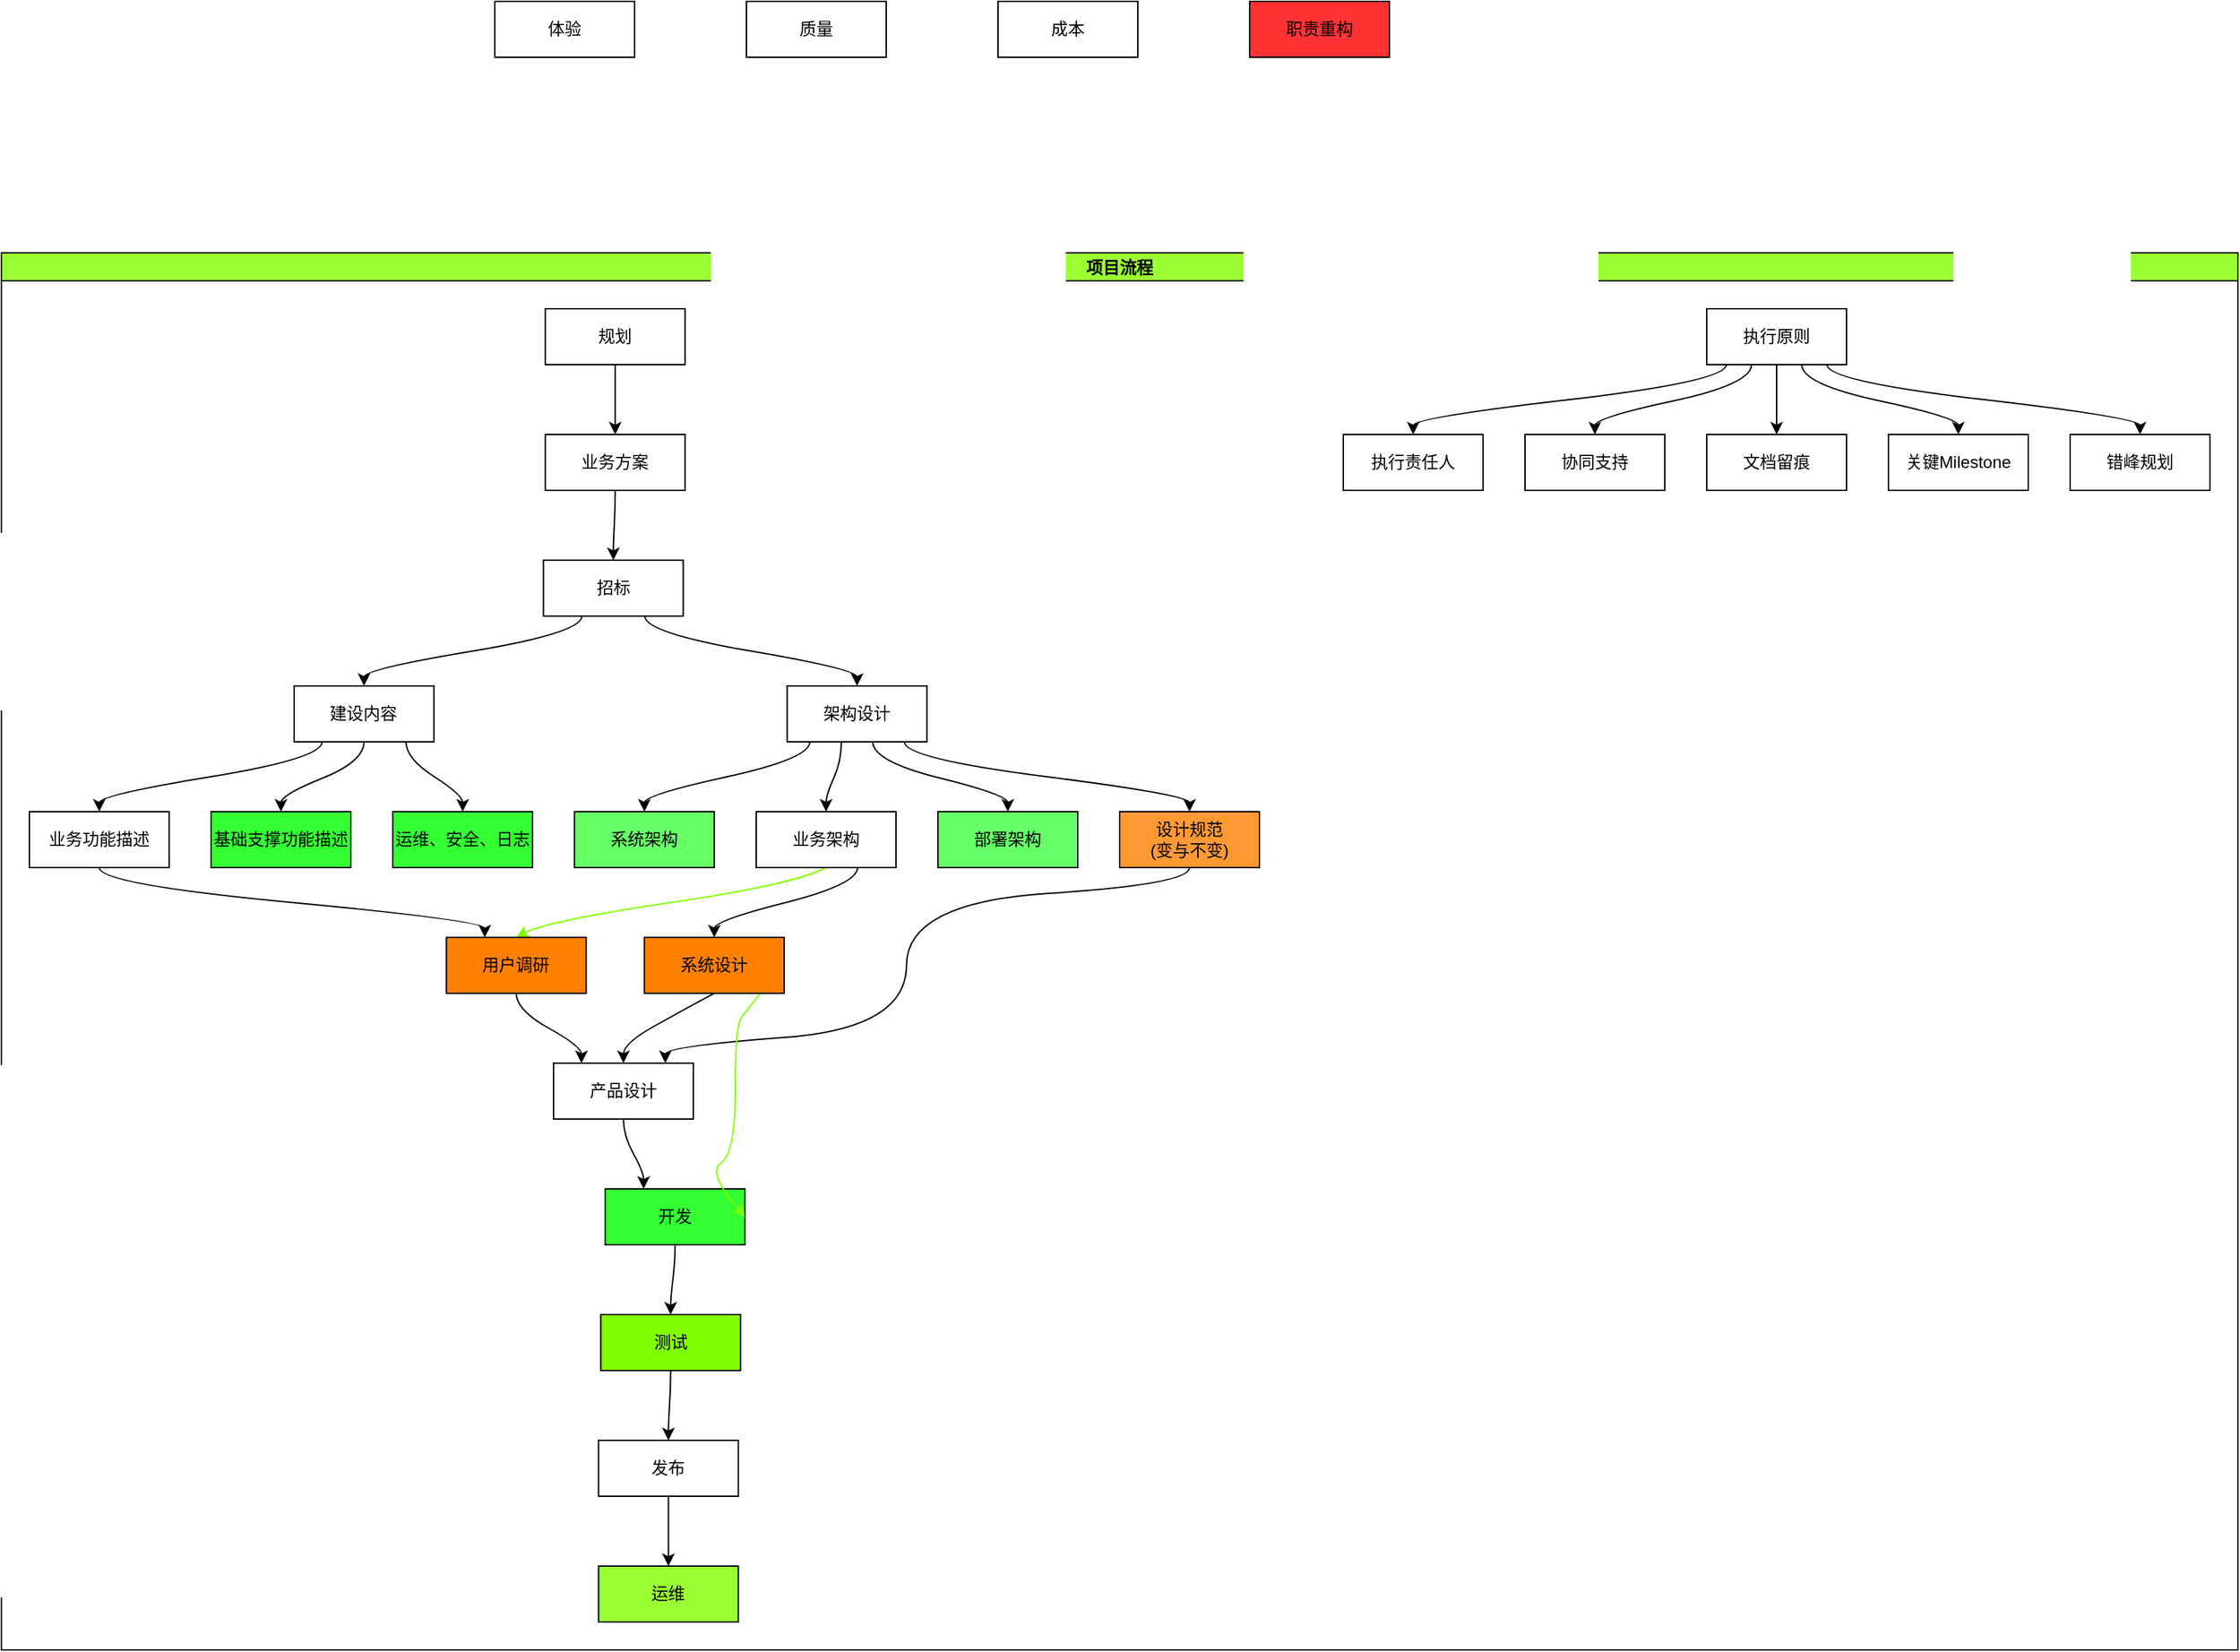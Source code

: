 <mxfile version="20.8.13" type="github" pages="7">
  <diagram id="ASxVColjz8fbyWe-uOfy" name="项目流程">
    <mxGraphModel dx="1661" dy="1711" grid="1" gridSize="10" guides="1" tooltips="1" connect="1" arrows="1" fold="1" page="1" pageScale="1" pageWidth="827" pageHeight="1169" math="0" shadow="0">
      <root>
        <mxCell id="0" />
        <mxCell id="1" parent="0" />
        <mxCell id="nSS7TuzkqzkizibZuHh8-1" value="项目流程" style="swimlane;startSize=20;horizontal=1;childLayout=flowLayout;flowOrientation=north;resizable=0;interRankCellSpacing=50;containerType=tree;fillColor=#99FF33;" parent="1" vertex="1">
          <mxGeometry x="-773" y="40" width="1600" height="1000" as="geometry" />
        </mxCell>
        <mxCell id="nSS7TuzkqzkizibZuHh8-2" value="规划" style="whiteSpace=wrap;html=1;" parent="nSS7TuzkqzkizibZuHh8-1" vertex="1">
          <mxGeometry x="389.119" y="40" width="100" height="40" as="geometry" />
        </mxCell>
        <mxCell id="nSS7TuzkqzkizibZuHh8-3" value="业务方案" style="whiteSpace=wrap;html=1;" parent="nSS7TuzkqzkizibZuHh8-1" vertex="1">
          <mxGeometry x="389.119" y="130" width="100" height="40" as="geometry" />
        </mxCell>
        <mxCell id="nSS7TuzkqzkizibZuHh8-4" value="" style="html=1;curved=1;rounded=0;noEdgeStyle=1;orthogonal=1;" parent="nSS7TuzkqzkizibZuHh8-1" source="nSS7TuzkqzkizibZuHh8-2" target="nSS7TuzkqzkizibZuHh8-3" edge="1">
          <mxGeometry relative="1" as="geometry">
            <Array as="points">
              <mxPoint x="439.119" y="92" />
              <mxPoint x="439.119" y="118" />
            </Array>
          </mxGeometry>
        </mxCell>
        <mxCell id="nSS7TuzkqzkizibZuHh8-12" value="" style="html=1;curved=1;rounded=0;noEdgeStyle=1;orthogonal=1;" parent="nSS7TuzkqzkizibZuHh8-1" source="nSS7TuzkqzkizibZuHh8-3" target="nSS7TuzkqzkizibZuHh8-13" edge="1">
          <mxGeometry relative="1" as="geometry">
            <mxPoint x="2030" y="3660" as="sourcePoint" />
            <Array as="points">
              <mxPoint x="439.119" y="182" />
              <mxPoint x="437.778" y="208" />
            </Array>
          </mxGeometry>
        </mxCell>
        <mxCell id="nSS7TuzkqzkizibZuHh8-13" value="招标" style="whiteSpace=wrap;html=1;" parent="nSS7TuzkqzkizibZuHh8-1" vertex="1">
          <mxGeometry x="387.778" y="220" width="100" height="40" as="geometry" />
        </mxCell>
        <mxCell id="nSS7TuzkqzkizibZuHh8-14" value="" style="html=1;curved=1;rounded=0;noEdgeStyle=1;orthogonal=1;" parent="nSS7TuzkqzkizibZuHh8-1" source="nSS7TuzkqzkizibZuHh8-13" target="nSS7TuzkqzkizibZuHh8-15" edge="1">
          <mxGeometry relative="1" as="geometry">
            <mxPoint x="1990" y="3670" as="sourcePoint" />
            <Array as="points">
              <mxPoint x="415.278" y="272" />
              <mxPoint x="259.445" y="298" />
            </Array>
          </mxGeometry>
        </mxCell>
        <mxCell id="nSS7TuzkqzkizibZuHh8-15" value="建设内容" style="whiteSpace=wrap;html=1;" parent="nSS7TuzkqzkizibZuHh8-1" vertex="1">
          <mxGeometry x="209.445" y="310" width="100" height="40" as="geometry" />
        </mxCell>
        <mxCell id="nSS7TuzkqzkizibZuHh8-16" value="" style="html=1;curved=1;rounded=0;noEdgeStyle=1;orthogonal=1;" parent="nSS7TuzkqzkizibZuHh8-1" source="nSS7TuzkqzkizibZuHh8-13" target="nSS7TuzkqzkizibZuHh8-17" edge="1">
          <mxGeometry relative="1" as="geometry">
            <mxPoint x="1930" y="3550" as="sourcePoint" />
            <Array as="points">
              <mxPoint x="460.278" y="272" />
              <mxPoint x="612.154" y="298" />
            </Array>
          </mxGeometry>
        </mxCell>
        <mxCell id="nSS7TuzkqzkizibZuHh8-17" value="架构设计" style="whiteSpace=wrap;html=1;" parent="nSS7TuzkqzkizibZuHh8-1" vertex="1">
          <mxGeometry x="562.154" y="310" width="100" height="40" as="geometry" />
        </mxCell>
        <mxCell id="nSS7TuzkqzkizibZuHh8-18" value="" style="html=1;curved=1;rounded=0;noEdgeStyle=1;orthogonal=1;" parent="nSS7TuzkqzkizibZuHh8-1" source="nSS7TuzkqzkizibZuHh8-15" target="nSS7TuzkqzkizibZuHh8-19" edge="1">
          <mxGeometry relative="1" as="geometry">
            <mxPoint x="1912.5" y="3520" as="sourcePoint" />
            <Array as="points">
              <mxPoint x="229.445" y="362" />
              <mxPoint x="70" y="388" />
            </Array>
          </mxGeometry>
        </mxCell>
        <mxCell id="nSS7TuzkqzkizibZuHh8-19" value="业务功能描述" style="whiteSpace=wrap;html=1;" parent="nSS7TuzkqzkizibZuHh8-1" vertex="1">
          <mxGeometry x="20" y="400" width="100" height="40" as="geometry" />
        </mxCell>
        <mxCell id="nSS7TuzkqzkizibZuHh8-20" value="" style="html=1;curved=1;rounded=0;noEdgeStyle=1;orthogonal=1;" parent="nSS7TuzkqzkizibZuHh8-1" source="nSS7TuzkqzkizibZuHh8-15" target="nSS7TuzkqzkizibZuHh8-21" edge="1">
          <mxGeometry relative="1" as="geometry">
            <mxPoint x="1872.5" y="3440" as="sourcePoint" />
            <Array as="points">
              <mxPoint x="259.445" y="364" />
              <mxPoint x="200" y="388" />
            </Array>
          </mxGeometry>
        </mxCell>
        <mxCell id="nSS7TuzkqzkizibZuHh8-21" value="基础支撑功能描述" style="whiteSpace=wrap;html=1;fillColor=#33FF33;" parent="nSS7TuzkqzkizibZuHh8-1" vertex="1">
          <mxGeometry x="150" y="400" width="100" height="40" as="geometry" />
        </mxCell>
        <mxCell id="nSS7TuzkqzkizibZuHh8-22" value="" style="html=1;curved=1;rounded=0;noEdgeStyle=1;orthogonal=1;" parent="nSS7TuzkqzkizibZuHh8-1" source="nSS7TuzkqzkizibZuHh8-17" target="nSS7TuzkqzkizibZuHh8-23" edge="1">
          <mxGeometry relative="1" as="geometry">
            <mxPoint x="1897.5" y="3400" as="sourcePoint" />
            <Array as="points">
              <mxPoint x="578.404" y="362" />
              <mxPoint x="460" y="388" />
            </Array>
          </mxGeometry>
        </mxCell>
        <mxCell id="nSS7TuzkqzkizibZuHh8-23" value="系统架构" style="whiteSpace=wrap;html=1;fillColor=#66FF66;" parent="nSS7TuzkqzkizibZuHh8-1" vertex="1">
          <mxGeometry x="410" y="400" width="100" height="40" as="geometry" />
        </mxCell>
        <mxCell id="nSS7TuzkqzkizibZuHh8-24" value="" style="html=1;curved=1;rounded=0;noEdgeStyle=1;orthogonal=1;" parent="nSS7TuzkqzkizibZuHh8-1" source="nSS7TuzkqzkizibZuHh8-15" target="nSS7TuzkqzkizibZuHh8-25" edge="1">
          <mxGeometry relative="1" as="geometry">
            <mxPoint x="1877.5" y="3320" as="sourcePoint" />
            <Array as="points">
              <mxPoint x="289.445" y="362" />
              <mxPoint x="330" y="388" />
            </Array>
          </mxGeometry>
        </mxCell>
        <mxCell id="nSS7TuzkqzkizibZuHh8-25" value="运维、安全、日志" style="whiteSpace=wrap;html=1;fillColor=#33FF33;" parent="nSS7TuzkqzkizibZuHh8-1" vertex="1">
          <mxGeometry x="280" y="400" width="100" height="40" as="geometry" />
        </mxCell>
        <mxCell id="nSS7TuzkqzkizibZuHh8-26" value="" style="html=1;curved=1;rounded=0;noEdgeStyle=1;orthogonal=1;" parent="nSS7TuzkqzkizibZuHh8-1" source="nSS7TuzkqzkizibZuHh8-17" target="nSS7TuzkqzkizibZuHh8-27" edge="1">
          <mxGeometry relative="1" as="geometry">
            <mxPoint x="1984.202" y="3240" as="sourcePoint" />
            <Array as="points">
              <mxPoint x="600.904" y="364" />
              <mxPoint x="590" y="388" />
            </Array>
          </mxGeometry>
        </mxCell>
        <mxCell id="nSS7TuzkqzkizibZuHh8-51" style="edgeStyle=orthogonalEdgeStyle;curved=1;rounded=0;orthogonalLoop=1;jettySize=auto;html=1;exitX=0.5;exitY=1;exitDx=0;exitDy=0;entryX=0.5;entryY=0;entryDx=0;entryDy=0;noEdgeStyle=1;orthogonal=1;strokeColor=#80FF00;" parent="nSS7TuzkqzkizibZuHh8-1" source="nSS7TuzkqzkizibZuHh8-27" target="nSS7TuzkqzkizibZuHh8-37" edge="1">
          <mxGeometry relative="1" as="geometry">
            <Array as="points">
              <mxPoint x="567.5" y="452" />
              <mxPoint x="390.833" y="478" />
            </Array>
          </mxGeometry>
        </mxCell>
        <mxCell id="nSS7TuzkqzkizibZuHh8-27" value="业务架构" style="whiteSpace=wrap;html=1;" parent="nSS7TuzkqzkizibZuHh8-1" vertex="1">
          <mxGeometry x="540" y="400" width="100" height="40" as="geometry" />
        </mxCell>
        <mxCell id="nSS7TuzkqzkizibZuHh8-28" value="" style="html=1;curved=1;rounded=0;noEdgeStyle=1;orthogonal=1;" parent="nSS7TuzkqzkizibZuHh8-1" source="nSS7TuzkqzkizibZuHh8-17" target="nSS7TuzkqzkizibZuHh8-29" edge="1">
          <mxGeometry relative="1" as="geometry">
            <mxPoint x="2012.056" y="3200" as="sourcePoint" />
            <Array as="points">
              <mxPoint x="623.404" y="364" />
              <mxPoint x="720" y="388" />
            </Array>
          </mxGeometry>
        </mxCell>
        <mxCell id="nSS7TuzkqzkizibZuHh8-29" value="部署架构" style="whiteSpace=wrap;html=1;fillColor=#66FF66;" parent="nSS7TuzkqzkizibZuHh8-1" vertex="1">
          <mxGeometry x="670" y="400" width="100" height="40" as="geometry" />
        </mxCell>
        <mxCell id="nSS7TuzkqzkizibZuHh8-30" value="" style="html=1;curved=1;rounded=0;noEdgeStyle=1;orthogonal=1;" parent="nSS7TuzkqzkizibZuHh8-1" source="nSS7TuzkqzkizibZuHh8-17" target="nSS7TuzkqzkizibZuHh8-31" edge="1">
          <mxGeometry relative="1" as="geometry">
            <mxPoint x="1917.5" y="2920" as="sourcePoint" />
            <Array as="points">
              <mxPoint x="645.904" y="362" />
              <mxPoint x="850" y="388" />
            </Array>
          </mxGeometry>
        </mxCell>
        <mxCell id="nSS7TuzkqzkizibZuHh8-50" style="edgeStyle=orthogonalEdgeStyle;curved=1;rounded=0;orthogonalLoop=1;jettySize=auto;html=1;exitX=0.5;exitY=1;exitDx=0;exitDy=0;noEdgeStyle=1;orthogonal=1;" parent="nSS7TuzkqzkizibZuHh8-1" source="nSS7TuzkqzkizibZuHh8-31" target="nSS7TuzkqzkizibZuHh8-41" edge="1">
          <mxGeometry relative="1" as="geometry">
            <Array as="points">
              <mxPoint x="850" y="452" />
              <mxPoint x="647.5" y="465" />
              <mxPoint x="647.5" y="555" />
              <mxPoint x="475" y="568" />
            </Array>
          </mxGeometry>
        </mxCell>
        <mxCell id="nSS7TuzkqzkizibZuHh8-31" value="设计规范&lt;br&gt;(变与不变)" style="whiteSpace=wrap;html=1;fillColor=#FF9933;" parent="nSS7TuzkqzkizibZuHh8-1" vertex="1">
          <mxGeometry x="800" y="400" width="100" height="40" as="geometry" />
        </mxCell>
        <mxCell id="nSS7TuzkqzkizibZuHh8-36" value="" style="html=1;curved=1;rounded=0;noEdgeStyle=1;orthogonal=1;" parent="nSS7TuzkqzkizibZuHh8-1" source="nSS7TuzkqzkizibZuHh8-19" target="nSS7TuzkqzkizibZuHh8-37" edge="1">
          <mxGeometry relative="1" as="geometry">
            <mxPoint x="1629.445" y="2810" as="sourcePoint" />
            <Array as="points">
              <mxPoint x="70" y="452" />
              <mxPoint x="345.833" y="478" />
            </Array>
          </mxGeometry>
        </mxCell>
        <mxCell id="nSS7TuzkqzkizibZuHh8-37" value="用户调研" style="whiteSpace=wrap;html=1;fillColor=#FF8000;" parent="nSS7TuzkqzkizibZuHh8-1" vertex="1">
          <mxGeometry x="318.333" y="490" width="100" height="40" as="geometry" />
        </mxCell>
        <mxCell id="nSS7TuzkqzkizibZuHh8-40" value="" style="html=1;curved=1;rounded=0;noEdgeStyle=1;orthogonal=1;" parent="nSS7TuzkqzkizibZuHh8-1" source="nSS7TuzkqzkizibZuHh8-37" target="nSS7TuzkqzkizibZuHh8-41" edge="1">
          <mxGeometry relative="1" as="geometry">
            <mxPoint x="1390" y="2740" as="sourcePoint" />
            <Array as="points">
              <mxPoint x="368.333" y="542" />
              <mxPoint x="415" y="568" />
            </Array>
          </mxGeometry>
        </mxCell>
        <mxCell id="nSS7TuzkqzkizibZuHh8-41" value="产品设计" style="whiteSpace=wrap;html=1;" parent="nSS7TuzkqzkizibZuHh8-1" vertex="1">
          <mxGeometry x="395" y="580" width="100" height="40" as="geometry" />
        </mxCell>
        <mxCell id="nSS7TuzkqzkizibZuHh8-46" value="执行原则" style="whiteSpace=wrap;html=1;" parent="nSS7TuzkqzkizibZuHh8-1" vertex="1">
          <mxGeometry x="1220" y="40" width="100" height="40" as="geometry" />
        </mxCell>
        <mxCell id="nSS7TuzkqzkizibZuHh8-52" value="" style="edgeStyle=orthogonalEdgeStyle;curved=1;rounded=0;orthogonalLoop=1;jettySize=auto;html=1;noEdgeStyle=1;orthogonal=1;" parent="nSS7TuzkqzkizibZuHh8-1" source="nSS7TuzkqzkizibZuHh8-46" target="nSS7TuzkqzkizibZuHh8-53" edge="1">
          <mxGeometry relative="1" as="geometry">
            <Array as="points">
              <mxPoint x="1234" y="92" />
              <mxPoint x="1010" y="118" />
            </Array>
          </mxGeometry>
        </mxCell>
        <mxCell id="nSS7TuzkqzkizibZuHh8-53" value="执行责任人" style="whiteSpace=wrap;html=1;" parent="nSS7TuzkqzkizibZuHh8-1" vertex="1">
          <mxGeometry x="960" y="130" width="100" height="40" as="geometry" />
        </mxCell>
        <mxCell id="nSS7TuzkqzkizibZuHh8-54" value="" style="edgeStyle=orthogonalEdgeStyle;curved=1;rounded=0;orthogonalLoop=1;jettySize=auto;html=1;noEdgeStyle=1;orthogonal=1;" parent="nSS7TuzkqzkizibZuHh8-1" source="nSS7TuzkqzkizibZuHh8-46" target="nSS7TuzkqzkizibZuHh8-55" edge="1">
          <mxGeometry relative="1" as="geometry">
            <Array as="points">
              <mxPoint x="1252" y="94" />
              <mxPoint x="1140" y="118" />
            </Array>
          </mxGeometry>
        </mxCell>
        <mxCell id="nSS7TuzkqzkizibZuHh8-55" value="协同支持" style="whiteSpace=wrap;html=1;" parent="nSS7TuzkqzkizibZuHh8-1" vertex="1">
          <mxGeometry x="1090" y="130" width="100" height="40" as="geometry" />
        </mxCell>
        <mxCell id="nSS7TuzkqzkizibZuHh8-60" value="" style="edgeStyle=orthogonalEdgeStyle;curved=1;rounded=0;orthogonalLoop=1;jettySize=auto;html=1;noEdgeStyle=1;orthogonal=1;" parent="nSS7TuzkqzkizibZuHh8-1" source="nSS7TuzkqzkizibZuHh8-46" target="nSS7TuzkqzkizibZuHh8-61" edge="1">
          <mxGeometry relative="1" as="geometry">
            <Array as="points">
              <mxPoint x="1270" y="96" />
              <mxPoint x="1270" y="118" />
            </Array>
          </mxGeometry>
        </mxCell>
        <mxCell id="nSS7TuzkqzkizibZuHh8-61" value="文档留痕" style="whiteSpace=wrap;html=1;" parent="nSS7TuzkqzkizibZuHh8-1" vertex="1">
          <mxGeometry x="1220" y="130" width="100" height="40" as="geometry" />
        </mxCell>
        <mxCell id="aRdobhjiWvzHC1EF7HCE-1" value="" style="edgeStyle=orthogonalEdgeStyle;curved=1;rounded=0;orthogonalLoop=1;jettySize=auto;html=1;noEdgeStyle=1;orthogonal=1;" parent="nSS7TuzkqzkizibZuHh8-1" source="nSS7TuzkqzkizibZuHh8-46" target="aRdobhjiWvzHC1EF7HCE-2" edge="1">
          <mxGeometry relative="1" as="geometry">
            <Array as="points">
              <mxPoint x="1288" y="94" />
              <mxPoint x="1400" y="118" />
            </Array>
          </mxGeometry>
        </mxCell>
        <mxCell id="aRdobhjiWvzHC1EF7HCE-2" value="关键Milestone" style="whiteSpace=wrap;html=1;" parent="nSS7TuzkqzkizibZuHh8-1" vertex="1">
          <mxGeometry x="1350" y="130" width="100" height="40" as="geometry" />
        </mxCell>
        <mxCell id="aRdobhjiWvzHC1EF7HCE-3" value="" style="edgeStyle=orthogonalEdgeStyle;curved=1;rounded=0;orthogonalLoop=1;jettySize=auto;html=1;noEdgeStyle=1;orthogonal=1;" parent="nSS7TuzkqzkizibZuHh8-1" source="nSS7TuzkqzkizibZuHh8-46" target="aRdobhjiWvzHC1EF7HCE-4" edge="1">
          <mxGeometry relative="1" as="geometry">
            <Array as="points">
              <mxPoint x="1306" y="92" />
              <mxPoint x="1530" y="118" />
            </Array>
          </mxGeometry>
        </mxCell>
        <mxCell id="aRdobhjiWvzHC1EF7HCE-4" value="错峰规划" style="whiteSpace=wrap;html=1;" parent="nSS7TuzkqzkizibZuHh8-1" vertex="1">
          <mxGeometry x="1480" y="130" width="100" height="40" as="geometry" />
        </mxCell>
        <mxCell id="xdc_gwJtrEJ65cndcV7r-1" value="" style="html=1;curved=1;rounded=0;noEdgeStyle=1;orthogonal=1;" parent="nSS7TuzkqzkizibZuHh8-1" source="nSS7TuzkqzkizibZuHh8-41" target="xdc_gwJtrEJ65cndcV7r-2" edge="1">
          <mxGeometry relative="1" as="geometry">
            <mxPoint x="852.649" y="1730" as="sourcePoint" />
            <Array as="points">
              <mxPoint x="445" y="632" />
              <mxPoint x="459.457" y="658" />
            </Array>
          </mxGeometry>
        </mxCell>
        <mxCell id="xdc_gwJtrEJ65cndcV7r-2" value="开发" style="whiteSpace=wrap;html=1;fillColor=#33FF33;" parent="nSS7TuzkqzkizibZuHh8-1" vertex="1">
          <mxGeometry x="431.957" y="670" width="100" height="40" as="geometry" />
        </mxCell>
        <mxCell id="xdc_gwJtrEJ65cndcV7r-3" value="" style="html=1;curved=1;rounded=0;noEdgeStyle=1;orthogonal=1;" parent="nSS7TuzkqzkizibZuHh8-1" source="nSS7TuzkqzkizibZuHh8-27" target="xdc_gwJtrEJ65cndcV7r-4" edge="1">
          <mxGeometry relative="1" as="geometry">
            <mxPoint x="1010.904" y="1470" as="sourcePoint" />
            <Array as="points">
              <mxPoint x="612.5" y="452" />
              <mxPoint x="510" y="478" />
            </Array>
          </mxGeometry>
        </mxCell>
        <mxCell id="xdc_gwJtrEJ65cndcV7r-5" style="edgeStyle=orthogonalEdgeStyle;curved=1;rounded=0;orthogonalLoop=1;jettySize=auto;html=1;exitX=1;exitY=0.5;exitDx=0;exitDy=0;entryX=1;entryY=0.5;entryDx=0;entryDy=0;strokeColor=#80FF00;noEdgeStyle=1;orthogonal=1;" parent="nSS7TuzkqzkizibZuHh8-1" source="xdc_gwJtrEJ65cndcV7r-4" target="xdc_gwJtrEJ65cndcV7r-2" edge="1">
          <mxGeometry relative="1" as="geometry">
            <Array as="points">
              <mxPoint x="532.5" y="542" />
              <mxPoint x="525" y="555" />
              <mxPoint x="525" y="645" />
              <mxPoint x="504.457" y="658" />
            </Array>
          </mxGeometry>
        </mxCell>
        <mxCell id="o2RlTnpTP3LlVNTWscLc-1" style="edgeStyle=orthogonalEdgeStyle;rounded=0;orthogonalLoop=1;jettySize=auto;html=1;exitX=0.5;exitY=1;exitDx=0;exitDy=0;orthogonal=1;curved=1;noEdgeStyle=1;" parent="nSS7TuzkqzkizibZuHh8-1" source="xdc_gwJtrEJ65cndcV7r-4" target="nSS7TuzkqzkizibZuHh8-41" edge="1">
          <mxGeometry relative="1" as="geometry">
            <Array as="points">
              <mxPoint x="487.5" y="542" />
              <mxPoint x="445" y="566" />
            </Array>
          </mxGeometry>
        </mxCell>
        <mxCell id="xdc_gwJtrEJ65cndcV7r-4" value="系统设计" style="whiteSpace=wrap;html=1;fillColor=#FF8000;" parent="nSS7TuzkqzkizibZuHh8-1" vertex="1">
          <mxGeometry x="460" y="490" width="100" height="40" as="geometry" />
        </mxCell>
        <mxCell id="xdc_gwJtrEJ65cndcV7r-6" value="" style="html=1;curved=1;rounded=0;noEdgeStyle=1;orthogonal=1;" parent="nSS7TuzkqzkizibZuHh8-1" source="xdc_gwJtrEJ65cndcV7r-2" target="xdc_gwJtrEJ65cndcV7r-7" edge="1">
          <mxGeometry relative="1" as="geometry">
            <mxPoint x="735" y="1500" as="sourcePoint" />
            <Array as="points">
              <mxPoint x="481.957" y="722" />
              <mxPoint x="478.788" y="748" />
            </Array>
          </mxGeometry>
        </mxCell>
        <mxCell id="xdc_gwJtrEJ65cndcV7r-7" value="测试" style="whiteSpace=wrap;html=1;fillColor=#80FF00;" parent="nSS7TuzkqzkizibZuHh8-1" vertex="1">
          <mxGeometry x="428.788" y="760" width="100" height="40" as="geometry" />
        </mxCell>
        <mxCell id="g0lqJnNzxHUfuUzz875k-1" value="" style="html=1;curved=1;rounded=0;noEdgeStyle=1;orthogonal=1;" parent="nSS7TuzkqzkizibZuHh8-1" source="xdc_gwJtrEJ65cndcV7r-7" target="g0lqJnNzxHUfuUzz875k-2" edge="1">
          <mxGeometry relative="1" as="geometry">
            <mxPoint x="734.074" y="1510" as="sourcePoint" />
            <Array as="points">
              <mxPoint x="478.788" y="812" />
              <mxPoint x="477.203" y="838" />
            </Array>
          </mxGeometry>
        </mxCell>
        <mxCell id="g0lqJnNzxHUfuUzz875k-2" value="发布" style="whiteSpace=wrap;html=1;" parent="nSS7TuzkqzkizibZuHh8-1" vertex="1">
          <mxGeometry x="427.203" y="850" width="100" height="40" as="geometry" />
        </mxCell>
        <mxCell id="g0lqJnNzxHUfuUzz875k-3" value="" style="html=1;curved=1;rounded=0;noEdgeStyle=1;orthogonal=1;" parent="nSS7TuzkqzkizibZuHh8-1" source="g0lqJnNzxHUfuUzz875k-2" target="g0lqJnNzxHUfuUzz875k-4" edge="1">
          <mxGeometry relative="1" as="geometry">
            <mxPoint x="692.531" y="1520" as="sourcePoint" />
            <Array as="points">
              <mxPoint x="477.203" y="902" />
              <mxPoint x="477.203" y="928" />
            </Array>
          </mxGeometry>
        </mxCell>
        <mxCell id="g0lqJnNzxHUfuUzz875k-4" value="运维" style="whiteSpace=wrap;html=1;fillColor=#99FF33;" parent="nSS7TuzkqzkizibZuHh8-1" vertex="1">
          <mxGeometry x="427.203" y="940" width="100" height="40" as="geometry" />
        </mxCell>
        <mxCell id="nSS7TuzkqzkizibZuHh8-57" value="体验" style="whiteSpace=wrap;html=1;" parent="1" vertex="1">
          <mxGeometry x="-420" y="-140" width="100" height="40" as="geometry" />
        </mxCell>
        <mxCell id="nSS7TuzkqzkizibZuHh8-58" value="质量" style="whiteSpace=wrap;html=1;" parent="1" vertex="1">
          <mxGeometry x="-240" y="-140" width="100" height="40" as="geometry" />
        </mxCell>
        <mxCell id="nSS7TuzkqzkizibZuHh8-59" value="成本" style="whiteSpace=wrap;html=1;" parent="1" vertex="1">
          <mxGeometry x="-60" y="-140" width="100" height="40" as="geometry" />
        </mxCell>
        <mxCell id="eRs92ejxW9C6elwfvXIq-1" value="职责重构" style="whiteSpace=wrap;html=1;fillColor=#FF3333;" parent="1" vertex="1">
          <mxGeometry x="120" y="-140" width="100" height="40" as="geometry" />
        </mxCell>
      </root>
    </mxGraphModel>
  </diagram>
  <diagram id="TtB7g6AG5ayT_vUXqMfW" name="组织协作">
    <mxGraphModel dx="1886" dy="748" grid="1" gridSize="10" guides="1" tooltips="1" connect="1" arrows="1" fold="1" page="1" pageScale="1" pageWidth="827" pageHeight="1169" math="0" shadow="0">
      <root>
        <mxCell id="0" />
        <mxCell id="1" parent="0" />
        <mxCell id="KZc5xZnFGvZ-wzR2MVnk-19" style="edgeStyle=orthogonalEdgeStyle;curved=1;rounded=0;orthogonalLoop=1;jettySize=auto;html=1;exitX=0.5;exitY=1;exitDx=0;exitDy=0;entryX=0.5;entryY=0;entryDx=0;entryDy=0;" edge="1" parent="1" source="M7md-u3n_PpTCDcD8EhM-9" target="KZc5xZnFGvZ-wzR2MVnk-1">
          <mxGeometry relative="1" as="geometry">
            <Array as="points">
              <mxPoint x="299" y="200" />
              <mxPoint x="220" y="200" />
              <mxPoint x="220" y="285" />
              <mxPoint x="234" y="285" />
            </Array>
          </mxGeometry>
        </mxCell>
        <mxCell id="KZc5xZnFGvZ-wzR2MVnk-20" style="edgeStyle=orthogonalEdgeStyle;curved=1;rounded=0;orthogonalLoop=1;jettySize=auto;html=1;exitX=0.75;exitY=1;exitDx=0;exitDy=0;entryX=0.5;entryY=0;entryDx=0;entryDy=0;" edge="1" parent="1" source="M7md-u3n_PpTCDcD8EhM-9" target="KZc5xZnFGvZ-wzR2MVnk-2">
          <mxGeometry relative="1" as="geometry">
            <Array as="points">
              <mxPoint x="370" y="180" />
              <mxPoint x="370" y="285" />
              <mxPoint x="414" y="285" />
            </Array>
          </mxGeometry>
        </mxCell>
        <mxCell id="KZc5xZnFGvZ-wzR2MVnk-21" style="edgeStyle=orthogonalEdgeStyle;curved=1;rounded=0;orthogonalLoop=1;jettySize=auto;html=1;exitX=1;exitY=0.5;exitDx=0;exitDy=0;" edge="1" parent="1" source="M7md-u3n_PpTCDcD8EhM-9" target="KZc5xZnFGvZ-wzR2MVnk-3">
          <mxGeometry relative="1" as="geometry">
            <Array as="points">
              <mxPoint x="359" y="300" />
              <mxPoint x="594" y="300" />
            </Array>
          </mxGeometry>
        </mxCell>
        <mxCell id="M7md-u3n_PpTCDcD8EhM-9" value="产品" style="rounded=1;whiteSpace=wrap;html=1;fillColor=#CCCCCC;" parent="1" vertex="1">
          <mxGeometry x="239" y="120" width="120" height="60" as="geometry" />
        </mxCell>
        <mxCell id="KZc5xZnFGvZ-wzR2MVnk-16" style="edgeStyle=orthogonalEdgeStyle;curved=1;rounded=0;orthogonalLoop=1;jettySize=auto;html=1;exitX=0.25;exitY=1;exitDx=0;exitDy=0;" edge="1" parent="1" source="M7md-u3n_PpTCDcD8EhM-10" target="KZc5xZnFGvZ-wzR2MVnk-1">
          <mxGeometry relative="1" as="geometry">
            <Array as="points">
              <mxPoint x="170" y="180" />
              <mxPoint x="170" y="285" />
              <mxPoint x="234" y="285" />
            </Array>
          </mxGeometry>
        </mxCell>
        <mxCell id="KZc5xZnFGvZ-wzR2MVnk-17" style="edgeStyle=orthogonalEdgeStyle;curved=1;rounded=0;orthogonalLoop=1;jettySize=auto;html=1;exitX=1;exitY=1;exitDx=0;exitDy=0;entryX=0.5;entryY=0;entryDx=0;entryDy=0;" edge="1" parent="1" source="M7md-u3n_PpTCDcD8EhM-10" target="KZc5xZnFGvZ-wzR2MVnk-2">
          <mxGeometry relative="1" as="geometry" />
        </mxCell>
        <mxCell id="KZc5xZnFGvZ-wzR2MVnk-18" style="edgeStyle=orthogonalEdgeStyle;curved=1;rounded=0;orthogonalLoop=1;jettySize=auto;html=1;exitX=1;exitY=0.5;exitDx=0;exitDy=0;" edge="1" parent="1" source="M7md-u3n_PpTCDcD8EhM-10" target="KZc5xZnFGvZ-wzR2MVnk-3">
          <mxGeometry relative="1" as="geometry">
            <Array as="points">
              <mxPoint x="159" y="320" />
              <mxPoint x="594" y="320" />
            </Array>
          </mxGeometry>
        </mxCell>
        <mxCell id="M7md-u3n_PpTCDcD8EhM-10" value="方案" style="rounded=1;whiteSpace=wrap;html=1;fillColor=#CCCCCC;" parent="1" vertex="1">
          <mxGeometry x="39" y="120" width="120" height="60" as="geometry" />
        </mxCell>
        <mxCell id="KZc5xZnFGvZ-wzR2MVnk-22" style="edgeStyle=orthogonalEdgeStyle;curved=1;rounded=0;orthogonalLoop=1;jettySize=auto;html=1;exitX=0.25;exitY=1;exitDx=0;exitDy=0;" edge="1" parent="1" source="M7md-u3n_PpTCDcD8EhM-11" target="KZc5xZnFGvZ-wzR2MVnk-1">
          <mxGeometry relative="1" as="geometry">
            <Array as="points">
              <mxPoint x="420" y="180" />
              <mxPoint x="420" y="285" />
              <mxPoint x="234" y="285" />
            </Array>
          </mxGeometry>
        </mxCell>
        <mxCell id="KZc5xZnFGvZ-wzR2MVnk-23" style="edgeStyle=orthogonalEdgeStyle;curved=1;rounded=0;orthogonalLoop=1;jettySize=auto;html=1;exitX=0.5;exitY=1;exitDx=0;exitDy=0;entryX=0.5;entryY=0;entryDx=0;entryDy=0;" edge="1" parent="1" source="M7md-u3n_PpTCDcD8EhM-11" target="KZc5xZnFGvZ-wzR2MVnk-2">
          <mxGeometry relative="1" as="geometry">
            <Array as="points">
              <mxPoint x="440" y="180" />
              <mxPoint x="440" y="300" />
              <mxPoint x="414" y="300" />
            </Array>
          </mxGeometry>
        </mxCell>
        <mxCell id="KZc5xZnFGvZ-wzR2MVnk-24" style="edgeStyle=orthogonalEdgeStyle;curved=1;rounded=0;orthogonalLoop=1;jettySize=auto;html=1;exitX=0.75;exitY=1;exitDx=0;exitDy=0;" edge="1" parent="1" source="M7md-u3n_PpTCDcD8EhM-11" target="KZc5xZnFGvZ-wzR2MVnk-3">
          <mxGeometry relative="1" as="geometry">
            <Array as="points">
              <mxPoint x="590" y="180" />
              <mxPoint x="590" y="285" />
              <mxPoint x="594" y="285" />
            </Array>
          </mxGeometry>
        </mxCell>
        <mxCell id="M7md-u3n_PpTCDcD8EhM-11" value="项目经理" style="rounded=1;whiteSpace=wrap;html=1;fillColor=#CCCCCC;" parent="1" vertex="1">
          <mxGeometry x="449" y="120" width="120" height="60" as="geometry" />
        </mxCell>
        <mxCell id="KZc5xZnFGvZ-wzR2MVnk-25" style="edgeStyle=orthogonalEdgeStyle;curved=1;rounded=0;orthogonalLoop=1;jettySize=auto;html=1;exitX=0;exitY=1;exitDx=0;exitDy=0;entryX=0.5;entryY=0;entryDx=0;entryDy=0;" edge="1" parent="1" source="M7md-u3n_PpTCDcD8EhM-12" target="KZc5xZnFGvZ-wzR2MVnk-1">
          <mxGeometry relative="1" as="geometry" />
        </mxCell>
        <mxCell id="KZc5xZnFGvZ-wzR2MVnk-26" style="edgeStyle=orthogonalEdgeStyle;curved=1;rounded=0;orthogonalLoop=1;jettySize=auto;html=1;exitX=0.25;exitY=1;exitDx=0;exitDy=0;entryX=0.5;entryY=0;entryDx=0;entryDy=0;" edge="1" parent="1" source="M7md-u3n_PpTCDcD8EhM-12" target="KZc5xZnFGvZ-wzR2MVnk-2">
          <mxGeometry relative="1" as="geometry" />
        </mxCell>
        <mxCell id="KZc5xZnFGvZ-wzR2MVnk-27" style="edgeStyle=orthogonalEdgeStyle;curved=1;rounded=0;orthogonalLoop=1;jettySize=auto;html=1;exitX=0;exitY=0.5;exitDx=0;exitDy=0;entryX=0.44;entryY=0.025;entryDx=0;entryDy=0;entryPerimeter=0;" edge="1" parent="1" source="M7md-u3n_PpTCDcD8EhM-12" target="KZc5xZnFGvZ-wzR2MVnk-3">
          <mxGeometry relative="1" as="geometry" />
        </mxCell>
        <mxCell id="M7md-u3n_PpTCDcD8EhM-12" value="UI" style="rounded=1;whiteSpace=wrap;html=1;fillColor=#CCCCCC;" parent="1" vertex="1">
          <mxGeometry x="669" y="120" width="120" height="60" as="geometry" />
        </mxCell>
        <mxCell id="KZc5xZnFGvZ-wzR2MVnk-4" style="edgeStyle=orthogonalEdgeStyle;curved=1;rounded=0;orthogonalLoop=1;jettySize=auto;html=1;exitX=0.5;exitY=1;exitDx=0;exitDy=0;" edge="1" parent="1" source="M7md-u3n_PpTCDcD8EhM-13" target="KZc5xZnFGvZ-wzR2MVnk-1">
          <mxGeometry relative="1" as="geometry" />
        </mxCell>
        <mxCell id="KZc5xZnFGvZ-wzR2MVnk-7" style="edgeStyle=orthogonalEdgeStyle;curved=1;rounded=0;orthogonalLoop=1;jettySize=auto;html=1;exitX=0.75;exitY=1;exitDx=0;exitDy=0;" edge="1" parent="1" source="M7md-u3n_PpTCDcD8EhM-13">
          <mxGeometry relative="1" as="geometry">
            <mxPoint x="410" y="400" as="targetPoint" />
          </mxGeometry>
        </mxCell>
        <mxCell id="KZc5xZnFGvZ-wzR2MVnk-15" style="edgeStyle=orthogonalEdgeStyle;curved=1;rounded=0;orthogonalLoop=1;jettySize=auto;html=1;exitX=0.25;exitY=1;exitDx=0;exitDy=0;" edge="1" parent="1" source="M7md-u3n_PpTCDcD8EhM-13" target="KZc5xZnFGvZ-wzR2MVnk-3">
          <mxGeometry relative="1" as="geometry" />
        </mxCell>
        <mxCell id="M7md-u3n_PpTCDcD8EhM-13" value="前端" style="rounded=1;whiteSpace=wrap;html=1;fillColor=#CCCCCC;" parent="1" vertex="1">
          <mxGeometry x="39" y="220" width="120" height="60" as="geometry" />
        </mxCell>
        <mxCell id="KZc5xZnFGvZ-wzR2MVnk-5" style="edgeStyle=orthogonalEdgeStyle;curved=1;rounded=0;orthogonalLoop=1;jettySize=auto;html=1;entryX=0.5;entryY=0;entryDx=0;entryDy=0;" edge="1" parent="1" source="M7md-u3n_PpTCDcD8EhM-14" target="KZc5xZnFGvZ-wzR2MVnk-1">
          <mxGeometry relative="1" as="geometry" />
        </mxCell>
        <mxCell id="KZc5xZnFGvZ-wzR2MVnk-6" style="edgeStyle=orthogonalEdgeStyle;curved=1;rounded=0;orthogonalLoop=1;jettySize=auto;html=1;exitX=0.75;exitY=1;exitDx=0;exitDy=0;" edge="1" parent="1" source="M7md-u3n_PpTCDcD8EhM-14" target="KZc5xZnFGvZ-wzR2MVnk-2">
          <mxGeometry relative="1" as="geometry" />
        </mxCell>
        <mxCell id="KZc5xZnFGvZ-wzR2MVnk-14" style="edgeStyle=orthogonalEdgeStyle;curved=1;rounded=0;orthogonalLoop=1;jettySize=auto;html=1;exitX=0.25;exitY=1;exitDx=0;exitDy=0;entryX=0.5;entryY=0;entryDx=0;entryDy=0;" edge="1" parent="1" source="M7md-u3n_PpTCDcD8EhM-14" target="KZc5xZnFGvZ-wzR2MVnk-3">
          <mxGeometry relative="1" as="geometry" />
        </mxCell>
        <mxCell id="M7md-u3n_PpTCDcD8EhM-14" value="后端" style="rounded=1;whiteSpace=wrap;html=1;fillColor=#CCCCCC;" parent="1" vertex="1">
          <mxGeometry x="239" y="220" width="120" height="60" as="geometry" />
        </mxCell>
        <mxCell id="KZc5xZnFGvZ-wzR2MVnk-8" style="edgeStyle=orthogonalEdgeStyle;curved=1;rounded=0;orthogonalLoop=1;jettySize=auto;html=1;exitX=0.25;exitY=1;exitDx=0;exitDy=0;entryX=0.5;entryY=0;entryDx=0;entryDy=0;" edge="1" parent="1" source="M7md-u3n_PpTCDcD8EhM-15" target="KZc5xZnFGvZ-wzR2MVnk-1">
          <mxGeometry relative="1" as="geometry" />
        </mxCell>
        <mxCell id="KZc5xZnFGvZ-wzR2MVnk-9" style="edgeStyle=orthogonalEdgeStyle;curved=1;rounded=0;orthogonalLoop=1;jettySize=auto;html=1;exitX=0.5;exitY=1;exitDx=0;exitDy=0;" edge="1" parent="1" source="M7md-u3n_PpTCDcD8EhM-15" target="KZc5xZnFGvZ-wzR2MVnk-2">
          <mxGeometry relative="1" as="geometry" />
        </mxCell>
        <mxCell id="KZc5xZnFGvZ-wzR2MVnk-13" style="edgeStyle=orthogonalEdgeStyle;curved=1;rounded=0;orthogonalLoop=1;jettySize=auto;html=1;exitX=0.75;exitY=1;exitDx=0;exitDy=0;" edge="1" parent="1" source="M7md-u3n_PpTCDcD8EhM-15">
          <mxGeometry relative="1" as="geometry">
            <mxPoint x="590" y="390" as="targetPoint" />
          </mxGeometry>
        </mxCell>
        <mxCell id="M7md-u3n_PpTCDcD8EhM-15" value="测试" style="rounded=1;whiteSpace=wrap;html=1;fillColor=#CCCCCC;" parent="1" vertex="1">
          <mxGeometry x="449" y="220" width="120" height="60" as="geometry" />
        </mxCell>
        <mxCell id="KZc5xZnFGvZ-wzR2MVnk-10" style="edgeStyle=orthogonalEdgeStyle;curved=1;rounded=0;orthogonalLoop=1;jettySize=auto;html=1;exitX=0.25;exitY=1;exitDx=0;exitDy=0;" edge="1" parent="1" source="M7md-u3n_PpTCDcD8EhM-16" target="KZc5xZnFGvZ-wzR2MVnk-1">
          <mxGeometry relative="1" as="geometry" />
        </mxCell>
        <mxCell id="KZc5xZnFGvZ-wzR2MVnk-11" style="edgeStyle=orthogonalEdgeStyle;curved=1;rounded=0;orthogonalLoop=1;jettySize=auto;html=1;exitX=0.5;exitY=1;exitDx=0;exitDy=0;entryX=0.5;entryY=0;entryDx=0;entryDy=0;" edge="1" parent="1" source="M7md-u3n_PpTCDcD8EhM-16" target="KZc5xZnFGvZ-wzR2MVnk-2">
          <mxGeometry relative="1" as="geometry" />
        </mxCell>
        <mxCell id="KZc5xZnFGvZ-wzR2MVnk-12" style="edgeStyle=orthogonalEdgeStyle;curved=1;rounded=0;orthogonalLoop=1;jettySize=auto;html=1;exitX=0.75;exitY=1;exitDx=0;exitDy=0;entryX=0.5;entryY=0;entryDx=0;entryDy=0;" edge="1" parent="1" source="M7md-u3n_PpTCDcD8EhM-16" target="KZc5xZnFGvZ-wzR2MVnk-3">
          <mxGeometry relative="1" as="geometry" />
        </mxCell>
        <mxCell id="M7md-u3n_PpTCDcD8EhM-16" value="运维" style="rounded=1;whiteSpace=wrap;html=1;fillColor=#CCCCCC;" parent="1" vertex="1">
          <mxGeometry x="669" y="220" width="120" height="60" as="geometry" />
        </mxCell>
        <mxCell id="KZc5xZnFGvZ-wzR2MVnk-1" value="体验" style="whiteSpace=wrap;html=1;" vertex="1" parent="1">
          <mxGeometry x="184" y="390" width="100" height="40" as="geometry" />
        </mxCell>
        <mxCell id="KZc5xZnFGvZ-wzR2MVnk-2" value="质量" style="whiteSpace=wrap;html=1;" vertex="1" parent="1">
          <mxGeometry x="364" y="390" width="100" height="40" as="geometry" />
        </mxCell>
        <mxCell id="KZc5xZnFGvZ-wzR2MVnk-3" value="成本" style="whiteSpace=wrap;html=1;" vertex="1" parent="1">
          <mxGeometry x="544" y="390" width="100" height="40" as="geometry" />
        </mxCell>
      </root>
    </mxGraphModel>
  </diagram>
  <diagram id="SI160UhROcme6yGp5jml" name="矩阵指标机制">
    <mxGraphModel dx="1406" dy="568" grid="1" gridSize="10" guides="1" tooltips="1" connect="1" arrows="1" fold="1" page="1" pageScale="1" pageWidth="827" pageHeight="1169" math="0" shadow="0">
      <root>
        <mxCell id="0" />
        <mxCell id="1" parent="0" />
        <mxCell id="1SgQtd9y9VMhv90id-1h-37" value="" style="swimlane;startSize=20;horizontal=0;childLayout=treeLayout;horizontalTree=1;resizable=0;containerType=tree;fillColor=#CCCCCC;" parent="1" vertex="1">
          <mxGeometry x="70" width="310" height="480" as="geometry" />
        </mxCell>
        <mxCell id="1SgQtd9y9VMhv90id-1h-38" value="效率" style="whiteSpace=wrap;html=1;fillColor=#CCCCCC;" parent="1SgQtd9y9VMhv90id-1h-37" vertex="1">
          <mxGeometry x="40" y="220" width="100" height="40" as="geometry" />
        </mxCell>
        <mxCell id="1SgQtd9y9VMhv90id-1h-39" value="方案" style="whiteSpace=wrap;html=1;fillColor=#CCCCCC;" parent="1SgQtd9y9VMhv90id-1h-37" vertex="1">
          <mxGeometry x="190" y="20" width="100" height="40" as="geometry" />
        </mxCell>
        <mxCell id="1SgQtd9y9VMhv90id-1h-40" value="" style="edgeStyle=elbowEdgeStyle;elbow=horizontal;html=1;rounded=0;strokeColor=#000000;curved=1;" parent="1SgQtd9y9VMhv90id-1h-37" source="1SgQtd9y9VMhv90id-1h-38" target="1SgQtd9y9VMhv90id-1h-39" edge="1">
          <mxGeometry relative="1" as="geometry" />
        </mxCell>
        <mxCell id="1SgQtd9y9VMhv90id-1h-41" value="业务模块" style="whiteSpace=wrap;html=1;fillColor=#CCCCCC;" parent="1SgQtd9y9VMhv90id-1h-37" vertex="1">
          <mxGeometry x="190" y="100" width="100" height="40" as="geometry" />
        </mxCell>
        <mxCell id="1SgQtd9y9VMhv90id-1h-42" value="" style="edgeStyle=elbowEdgeStyle;elbow=horizontal;html=1;rounded=0;strokeColor=#000000;curved=1;" parent="1SgQtd9y9VMhv90id-1h-37" source="1SgQtd9y9VMhv90id-1h-38" target="1SgQtd9y9VMhv90id-1h-41" edge="1">
          <mxGeometry relative="1" as="geometry" />
        </mxCell>
        <mxCell id="1SgQtd9y9VMhv90id-1h-43" value="" style="edgeStyle=elbowEdgeStyle;elbow=horizontal;html=1;rounded=0;strokeColor=#000000;curved=1;" parent="1SgQtd9y9VMhv90id-1h-37" source="1SgQtd9y9VMhv90id-1h-38" target="1SgQtd9y9VMhv90id-1h-44" edge="1">
          <mxGeometry relative="1" as="geometry">
            <mxPoint x="210" y="-320" as="sourcePoint" />
          </mxGeometry>
        </mxCell>
        <mxCell id="1SgQtd9y9VMhv90id-1h-44" value="技术框架" style="whiteSpace=wrap;html=1;fillColor=#CCCCCC;" parent="1SgQtd9y9VMhv90id-1h-37" vertex="1">
          <mxGeometry x="190" y="180" width="100" height="40" as="geometry" />
        </mxCell>
        <mxCell id="1SgQtd9y9VMhv90id-1h-45" value="" style="edgeStyle=elbowEdgeStyle;elbow=horizontal;html=1;rounded=0;strokeColor=#000000;curved=1;" parent="1SgQtd9y9VMhv90id-1h-37" source="1SgQtd9y9VMhv90id-1h-38" target="1SgQtd9y9VMhv90id-1h-46" edge="1">
          <mxGeometry relative="1" as="geometry">
            <mxPoint x="210" y="-240" as="sourcePoint" />
          </mxGeometry>
        </mxCell>
        <mxCell id="1SgQtd9y9VMhv90id-1h-46" value="基础服务" style="whiteSpace=wrap;html=1;fillColor=#CCCCCC;" parent="1SgQtd9y9VMhv90id-1h-37" vertex="1">
          <mxGeometry x="190" y="260" width="100" height="40" as="geometry" />
        </mxCell>
        <mxCell id="1SgQtd9y9VMhv90id-1h-47" value="" style="edgeStyle=elbowEdgeStyle;elbow=horizontal;html=1;rounded=0;strokeColor=#000000;curved=1;" parent="1SgQtd9y9VMhv90id-1h-37" source="1SgQtd9y9VMhv90id-1h-38" target="1SgQtd9y9VMhv90id-1h-48" edge="1">
          <mxGeometry relative="1" as="geometry">
            <mxPoint x="210" y="-120" as="sourcePoint" />
          </mxGeometry>
        </mxCell>
        <mxCell id="1SgQtd9y9VMhv90id-1h-48" value="支撑体系" style="whiteSpace=wrap;html=1;fillColor=#CCCCCC;" parent="1SgQtd9y9VMhv90id-1h-37" vertex="1">
          <mxGeometry x="190" y="340" width="100" height="40" as="geometry" />
        </mxCell>
        <mxCell id="1SgQtd9y9VMhv90id-1h-65" value="" style="edgeStyle=elbowEdgeStyle;elbow=horizontal;html=1;rounded=0;strokeColor=#000000;curved=1;" parent="1SgQtd9y9VMhv90id-1h-37" source="1SgQtd9y9VMhv90id-1h-38" target="1SgQtd9y9VMhv90id-1h-66" edge="1">
          <mxGeometry relative="1" as="geometry">
            <mxPoint x="210" y="40" as="sourcePoint" />
          </mxGeometry>
        </mxCell>
        <mxCell id="1SgQtd9y9VMhv90id-1h-66" value="自动化" style="whiteSpace=wrap;html=1;fillColor=#CCCCCC;" parent="1SgQtd9y9VMhv90id-1h-37" vertex="1">
          <mxGeometry x="190" y="420" width="100" height="40" as="geometry" />
        </mxCell>
        <mxCell id="1SgQtd9y9VMhv90id-1h-49" value="" style="swimlane;startSize=20;horizontal=0;childLayout=treeLayout;horizontalTree=1;resizable=0;containerType=tree;fillColor=#CCCCCC;" parent="1" vertex="1">
          <mxGeometry x="70" y="520" width="310" height="400" as="geometry" />
        </mxCell>
        <mxCell id="1SgQtd9y9VMhv90id-1h-50" value="质量" style="whiteSpace=wrap;html=1;fillColor=#CCCCCC;" parent="1SgQtd9y9VMhv90id-1h-49" vertex="1">
          <mxGeometry x="40" y="180" width="100" height="40" as="geometry" />
        </mxCell>
        <mxCell id="1SgQtd9y9VMhv90id-1h-51" value="方案一致性" style="whiteSpace=wrap;html=1;fillColor=#CCCCCC;" parent="1SgQtd9y9VMhv90id-1h-49" vertex="1">
          <mxGeometry x="190" y="20" width="100" height="40" as="geometry" />
        </mxCell>
        <mxCell id="1SgQtd9y9VMhv90id-1h-52" value="" style="edgeStyle=elbowEdgeStyle;elbow=horizontal;html=1;rounded=0;strokeColor=#000000;curved=1;" parent="1SgQtd9y9VMhv90id-1h-49" source="1SgQtd9y9VMhv90id-1h-50" target="1SgQtd9y9VMhv90id-1h-51" edge="1">
          <mxGeometry relative="1" as="geometry" />
        </mxCell>
        <mxCell id="1SgQtd9y9VMhv90id-1h-53" value="产品设计完备" style="whiteSpace=wrap;html=1;fillColor=#CCCCCC;" parent="1SgQtd9y9VMhv90id-1h-49" vertex="1">
          <mxGeometry x="190" y="100" width="100" height="40" as="geometry" />
        </mxCell>
        <mxCell id="1SgQtd9y9VMhv90id-1h-54" value="" style="edgeStyle=elbowEdgeStyle;elbow=horizontal;html=1;rounded=0;strokeColor=#000000;curved=1;" parent="1SgQtd9y9VMhv90id-1h-49" source="1SgQtd9y9VMhv90id-1h-50" target="1SgQtd9y9VMhv90id-1h-53" edge="1">
          <mxGeometry relative="1" as="geometry" />
        </mxCell>
        <mxCell id="1SgQtd9y9VMhv90id-1h-55" value="" style="edgeStyle=elbowEdgeStyle;elbow=horizontal;html=1;rounded=0;strokeColor=#000000;curved=1;" parent="1SgQtd9y9VMhv90id-1h-49" source="1SgQtd9y9VMhv90id-1h-50" target="1SgQtd9y9VMhv90id-1h-56" edge="1">
          <mxGeometry relative="1" as="geometry">
            <mxPoint x="210" y="-160" as="sourcePoint" />
          </mxGeometry>
        </mxCell>
        <mxCell id="1SgQtd9y9VMhv90id-1h-56" value="提测缺陷率" style="whiteSpace=wrap;html=1;fillColor=#CCCCCC;" parent="1SgQtd9y9VMhv90id-1h-49" vertex="1">
          <mxGeometry x="190" y="180" width="100" height="40" as="geometry" />
        </mxCell>
        <mxCell id="1SgQtd9y9VMhv90id-1h-57" value="" style="edgeStyle=elbowEdgeStyle;elbow=horizontal;html=1;rounded=0;strokeColor=#000000;curved=1;" parent="1SgQtd9y9VMhv90id-1h-49" source="1SgQtd9y9VMhv90id-1h-50" target="1SgQtd9y9VMhv90id-1h-58" edge="1">
          <mxGeometry relative="1" as="geometry">
            <mxPoint x="210" y="-80" as="sourcePoint" />
          </mxGeometry>
        </mxCell>
        <mxCell id="1SgQtd9y9VMhv90id-1h-58" value="UI还原度" style="whiteSpace=wrap;html=1;fillColor=#CCCCCC;" parent="1SgQtd9y9VMhv90id-1h-49" vertex="1">
          <mxGeometry x="190" y="260" width="100" height="40" as="geometry" />
        </mxCell>
        <mxCell id="1SgQtd9y9VMhv90id-1h-59" value="" style="edgeStyle=elbowEdgeStyle;elbow=horizontal;html=1;rounded=0;strokeColor=#000000;curved=1;" parent="1SgQtd9y9VMhv90id-1h-49" source="1SgQtd9y9VMhv90id-1h-50" target="1SgQtd9y9VMhv90id-1h-60" edge="1">
          <mxGeometry relative="1" as="geometry">
            <mxPoint x="210" y="40" as="sourcePoint" />
          </mxGeometry>
        </mxCell>
        <mxCell id="1SgQtd9y9VMhv90id-1h-60" value="模块可维护性" style="whiteSpace=wrap;html=1;fillColor=#CCCCCC;" parent="1SgQtd9y9VMhv90id-1h-49" vertex="1">
          <mxGeometry x="190" y="340" width="100" height="40" as="geometry" />
        </mxCell>
        <mxCell id="1SgQtd9y9VMhv90id-1h-62" value="生产平台" style="whiteSpace=wrap;html=1;fillColor=#CCCCCC;" parent="1" vertex="1">
          <mxGeometry x="460" y="260" width="100" height="40" as="geometry" />
        </mxCell>
        <mxCell id="1SgQtd9y9VMhv90id-1h-61" value="" style="edgeStyle=elbowEdgeStyle;elbow=horizontal;html=1;rounded=0;strokeColor=#000000;curved=1;" parent="1" source="1SgQtd9y9VMhv90id-1h-46" target="1SgQtd9y9VMhv90id-1h-62" edge="1">
          <mxGeometry relative="1" as="geometry">
            <mxPoint x="280" y="40" as="sourcePoint" />
          </mxGeometry>
        </mxCell>
        <mxCell id="1SgQtd9y9VMhv90id-1h-63" style="edgeStyle=orthogonalEdgeStyle;curved=1;rounded=0;orthogonalLoop=1;jettySize=auto;html=1;entryX=0;entryY=0.5;entryDx=0;entryDy=0;strokeColor=#000000;" parent="1" source="1SgQtd9y9VMhv90id-1h-44" target="1SgQtd9y9VMhv90id-1h-62" edge="1">
          <mxGeometry relative="1" as="geometry" />
        </mxCell>
        <mxCell id="1SgQtd9y9VMhv90id-1h-67" style="edgeStyle=orthogonalEdgeStyle;curved=1;rounded=0;orthogonalLoop=1;jettySize=auto;html=1;exitX=1;exitY=0.5;exitDx=0;exitDy=0;entryX=0;entryY=0.5;entryDx=0;entryDy=0;strokeColor=#000000;" parent="1" source="1SgQtd9y9VMhv90id-1h-48" target="1SgQtd9y9VMhv90id-1h-62" edge="1">
          <mxGeometry relative="1" as="geometry" />
        </mxCell>
        <mxCell id="1SgQtd9y9VMhv90id-1h-68" style="edgeStyle=orthogonalEdgeStyle;curved=1;rounded=0;orthogonalLoop=1;jettySize=auto;html=1;entryX=0;entryY=0.5;entryDx=0;entryDy=0;strokeColor=#000000;" parent="1" source="1SgQtd9y9VMhv90id-1h-66" target="1SgQtd9y9VMhv90id-1h-62" edge="1">
          <mxGeometry relative="1" as="geometry" />
        </mxCell>
        <mxCell id="1SgQtd9y9VMhv90id-1h-69" value="" style="swimlane;startSize=20;horizontal=0;childLayout=treeLayout;horizontalTree=1;resizable=0;containerType=tree;fillColor=#CCCCCC;" parent="1" vertex="1">
          <mxGeometry x="430" y="520" width="310" height="400" as="geometry" />
        </mxCell>
        <mxCell id="1SgQtd9y9VMhv90id-1h-70" value="体验" style="whiteSpace=wrap;html=1;fillColor=#CCCCCC;" parent="1SgQtd9y9VMhv90id-1h-69" vertex="1">
          <mxGeometry x="40" y="180" width="100" height="40" as="geometry" />
        </mxCell>
        <mxCell id="1SgQtd9y9VMhv90id-1h-71" value="操作一致性" style="whiteSpace=wrap;html=1;fillColor=#CCCCCC;" parent="1SgQtd9y9VMhv90id-1h-69" vertex="1">
          <mxGeometry x="190" y="20" width="100" height="40" as="geometry" />
        </mxCell>
        <mxCell id="1SgQtd9y9VMhv90id-1h-72" value="" style="edgeStyle=elbowEdgeStyle;elbow=horizontal;html=1;rounded=0;strokeColor=#000000;curved=1;" parent="1SgQtd9y9VMhv90id-1h-69" source="1SgQtd9y9VMhv90id-1h-70" target="1SgQtd9y9VMhv90id-1h-71" edge="1">
          <mxGeometry relative="1" as="geometry" />
        </mxCell>
        <mxCell id="1SgQtd9y9VMhv90id-1h-73" value="符合用户习惯" style="whiteSpace=wrap;html=1;fillColor=#CCCCCC;" parent="1SgQtd9y9VMhv90id-1h-69" vertex="1">
          <mxGeometry x="190" y="100" width="100" height="40" as="geometry" />
        </mxCell>
        <mxCell id="1SgQtd9y9VMhv90id-1h-74" value="" style="edgeStyle=elbowEdgeStyle;elbow=horizontal;html=1;rounded=0;strokeColor=#000000;curved=1;" parent="1SgQtd9y9VMhv90id-1h-69" source="1SgQtd9y9VMhv90id-1h-70" target="1SgQtd9y9VMhv90id-1h-73" edge="1">
          <mxGeometry relative="1" as="geometry" />
        </mxCell>
        <mxCell id="1SgQtd9y9VMhv90id-1h-75" value="" style="edgeStyle=elbowEdgeStyle;elbow=horizontal;html=1;rounded=0;strokeColor=#000000;curved=1;" parent="1SgQtd9y9VMhv90id-1h-69" source="1SgQtd9y9VMhv90id-1h-70" target="1SgQtd9y9VMhv90id-1h-76" edge="1">
          <mxGeometry relative="1" as="geometry">
            <mxPoint x="210" y="-160" as="sourcePoint" />
          </mxGeometry>
        </mxCell>
        <mxCell id="1SgQtd9y9VMhv90id-1h-76" value="简单有效" style="whiteSpace=wrap;html=1;fillColor=#CCCCCC;" parent="1SgQtd9y9VMhv90id-1h-69" vertex="1">
          <mxGeometry x="190" y="180" width="100" height="40" as="geometry" />
        </mxCell>
        <mxCell id="1SgQtd9y9VMhv90id-1h-77" value="" style="edgeStyle=elbowEdgeStyle;elbow=horizontal;html=1;rounded=0;strokeColor=#000000;curved=1;" parent="1SgQtd9y9VMhv90id-1h-69" source="1SgQtd9y9VMhv90id-1h-70" target="1SgQtd9y9VMhv90id-1h-78" edge="1">
          <mxGeometry relative="1" as="geometry">
            <mxPoint x="210" y="-80" as="sourcePoint" />
          </mxGeometry>
        </mxCell>
        <mxCell id="1SgQtd9y9VMhv90id-1h-78" value="核心需求把控" style="whiteSpace=wrap;html=1;fillColor=#CCCCCC;" parent="1SgQtd9y9VMhv90id-1h-69" vertex="1">
          <mxGeometry x="190" y="260" width="100" height="40" as="geometry" />
        </mxCell>
        <mxCell id="1SgQtd9y9VMhv90id-1h-79" value="" style="edgeStyle=elbowEdgeStyle;elbow=horizontal;html=1;rounded=0;strokeColor=#000000;curved=1;" parent="1SgQtd9y9VMhv90id-1h-69" source="1SgQtd9y9VMhv90id-1h-70" target="1SgQtd9y9VMhv90id-1h-80" edge="1">
          <mxGeometry relative="1" as="geometry">
            <mxPoint x="210" y="40" as="sourcePoint" />
          </mxGeometry>
        </mxCell>
        <mxCell id="1SgQtd9y9VMhv90id-1h-80" value="模块可维护性" style="whiteSpace=wrap;html=1;fillColor=#CCCCCC;" parent="1SgQtd9y9VMhv90id-1h-69" vertex="1">
          <mxGeometry x="190" y="340" width="100" height="40" as="geometry" />
        </mxCell>
      </root>
    </mxGraphModel>
  </diagram>
  <diagram id="AeddNwieW9YwboMYhRBy" name="技术体系">
    <mxGraphModel dx="2233" dy="568" grid="1" gridSize="10" guides="1" tooltips="1" connect="1" arrows="1" fold="1" page="1" pageScale="1" pageWidth="827" pageHeight="1169" math="0" shadow="0">
      <root>
        <mxCell id="0" />
        <mxCell id="1" parent="0" />
        <mxCell id="_A-iQ378pJgx4dnOWkPJ-6" style="edgeStyle=orthogonalEdgeStyle;curved=1;rounded=0;orthogonalLoop=1;jettySize=auto;html=1;exitX=0.5;exitY=1;exitDx=0;exitDy=0;entryX=0.833;entryY=0.275;entryDx=0;entryDy=0;entryPerimeter=0;" edge="1" parent="1" source="_A-iQ378pJgx4dnOWkPJ-1" target="_A-iQ378pJgx4dnOWkPJ-3">
          <mxGeometry relative="1" as="geometry" />
        </mxCell>
        <mxCell id="_A-iQ378pJgx4dnOWkPJ-7" style="edgeStyle=orthogonalEdgeStyle;curved=1;rounded=0;orthogonalLoop=1;jettySize=auto;html=1;exitX=0.5;exitY=1;exitDx=0;exitDy=0;entryX=0.5;entryY=0;entryDx=0;entryDy=0;entryPerimeter=0;" edge="1" parent="1" source="_A-iQ378pJgx4dnOWkPJ-1" target="_A-iQ378pJgx4dnOWkPJ-4">
          <mxGeometry relative="1" as="geometry" />
        </mxCell>
        <mxCell id="_A-iQ378pJgx4dnOWkPJ-8" style="edgeStyle=orthogonalEdgeStyle;curved=1;rounded=0;orthogonalLoop=1;jettySize=auto;html=1;exitX=0.5;exitY=1;exitDx=0;exitDy=0;" edge="1" parent="1" source="_A-iQ378pJgx4dnOWkPJ-1" target="_A-iQ378pJgx4dnOWkPJ-5">
          <mxGeometry relative="1" as="geometry">
            <Array as="points">
              <mxPoint x="140" y="680" />
              <mxPoint x="230" y="680" />
            </Array>
          </mxGeometry>
        </mxCell>
        <mxCell id="8NPTWpUgirelmu-N0B4D-36" style="edgeStyle=orthogonalEdgeStyle;curved=1;rounded=0;orthogonalLoop=1;jettySize=auto;html=1;exitX=0.75;exitY=0;exitDx=0;exitDy=0;entryX=0;entryY=0.5;entryDx=0;entryDy=0;" edge="1" parent="1" source="_A-iQ378pJgx4dnOWkPJ-1" target="8NPTWpUgirelmu-N0B4D-33">
          <mxGeometry relative="1" as="geometry">
            <Array as="points">
              <mxPoint x="170" y="590" />
              <mxPoint x="880" y="590" />
              <mxPoint x="880" y="465" />
            </Array>
          </mxGeometry>
        </mxCell>
        <mxCell id="_A-iQ378pJgx4dnOWkPJ-1" value="数据库" style="rounded=0;whiteSpace=wrap;html=1;fillColor=#CCCCCC;" vertex="1" parent="1">
          <mxGeometry x="80" y="610" width="120" height="50" as="geometry" />
        </mxCell>
        <mxCell id="_A-iQ378pJgx4dnOWkPJ-3" value="PG" style="shape=cylinder3;whiteSpace=wrap;html=1;boundedLbl=1;backgroundOutline=1;size=15;fillColor=#CCCCCC;" vertex="1" parent="1">
          <mxGeometry x="10" y="690" width="60" height="80" as="geometry" />
        </mxCell>
        <mxCell id="_A-iQ378pJgx4dnOWkPJ-4" value="MySQL" style="shape=cylinder3;whiteSpace=wrap;html=1;boundedLbl=1;backgroundOutline=1;size=15;fillColor=#CCCCCC;" vertex="1" parent="1">
          <mxGeometry x="110" y="690" width="60" height="80" as="geometry" />
        </mxCell>
        <mxCell id="_A-iQ378pJgx4dnOWkPJ-13" style="edgeStyle=orthogonalEdgeStyle;curved=1;rounded=0;orthogonalLoop=1;jettySize=auto;html=1;entryX=0.575;entryY=0.98;entryDx=0;entryDy=0;entryPerimeter=0;" edge="1" parent="1" source="_A-iQ378pJgx4dnOWkPJ-5" target="_A-iQ378pJgx4dnOWkPJ-12">
          <mxGeometry relative="1" as="geometry">
            <Array as="points">
              <mxPoint x="230" y="680" />
              <mxPoint x="679" y="680" />
            </Array>
          </mxGeometry>
        </mxCell>
        <mxCell id="_A-iQ378pJgx4dnOWkPJ-5" value="达梦" style="shape=cylinder3;whiteSpace=wrap;html=1;boundedLbl=1;backgroundOutline=1;size=15;fillColor=#CCCCCC;" vertex="1" parent="1">
          <mxGeometry x="200" y="690" width="60" height="80" as="geometry" />
        </mxCell>
        <mxCell id="_A-iQ378pJgx4dnOWkPJ-9" value="Redis" style="rounded=0;whiteSpace=wrap;html=1;fillColor=#CCCCCC;" vertex="1" parent="1">
          <mxGeometry x="260" y="610" width="120" height="50" as="geometry" />
        </mxCell>
        <mxCell id="_A-iQ378pJgx4dnOWkPJ-10" value="MQ" style="rounded=0;whiteSpace=wrap;html=1;fillColor=#CCCCCC;" vertex="1" parent="1">
          <mxGeometry x="430" y="610" width="120" height="50" as="geometry" />
        </mxCell>
        <mxCell id="_A-iQ378pJgx4dnOWkPJ-11" value="Ceph" style="rounded=0;whiteSpace=wrap;html=1;fillColor=#CCCCCC;" vertex="1" parent="1">
          <mxGeometry x="590" y="705" width="120" height="50" as="geometry" />
        </mxCell>
        <mxCell id="_A-iQ378pJgx4dnOWkPJ-16" style="edgeStyle=orthogonalEdgeStyle;curved=1;rounded=0;orthogonalLoop=1;jettySize=auto;html=1;exitX=0.75;exitY=1;exitDx=0;exitDy=0;" edge="1" parent="1" source="_A-iQ378pJgx4dnOWkPJ-12" target="_A-iQ378pJgx4dnOWkPJ-11">
          <mxGeometry relative="1" as="geometry" />
        </mxCell>
        <mxCell id="_A-iQ378pJgx4dnOWkPJ-12" value="ZincSearch(搜索)" style="rounded=0;whiteSpace=wrap;html=1;fillColor=#CCCCCC;" vertex="1" parent="1">
          <mxGeometry x="610" y="610" width="120" height="50" as="geometry" />
        </mxCell>
        <mxCell id="_A-iQ378pJgx4dnOWkPJ-14" value="分布式锁(Hutool)" style="rounded=0;whiteSpace=wrap;html=1;fillColor=#CCCCCC;" vertex="1" parent="1">
          <mxGeometry x="20" y="520" width="120" height="50" as="geometry" />
        </mxCell>
        <mxCell id="_A-iQ378pJgx4dnOWkPJ-15" value="日志采集" style="rounded=0;whiteSpace=wrap;html=1;fillColor=#CCCCCC;" vertex="1" parent="1">
          <mxGeometry x="320" y="705" width="120" height="50" as="geometry" />
        </mxCell>
        <mxCell id="_A-iQ378pJgx4dnOWkPJ-17" value="文件操作(Hutool)" style="rounded=0;whiteSpace=wrap;html=1;fillColor=#CCCCCC;" vertex="1" parent="1">
          <mxGeometry x="190" y="520" width="120" height="50" as="geometry" />
        </mxCell>
        <mxCell id="_A-iQ378pJgx4dnOWkPJ-18" value="缓存(Hutool)" style="rounded=0;whiteSpace=wrap;html=1;fillColor=#CCCCCC;" vertex="1" parent="1">
          <mxGeometry x="360" y="520" width="120" height="50" as="geometry" />
        </mxCell>
        <mxCell id="_A-iQ378pJgx4dnOWkPJ-20" style="edgeStyle=orthogonalEdgeStyle;curved=1;rounded=0;orthogonalLoop=1;jettySize=auto;html=1;exitX=0.25;exitY=1;exitDx=0;exitDy=0;entryX=0.25;entryY=0;entryDx=0;entryDy=0;" edge="1" parent="1" source="_A-iQ378pJgx4dnOWkPJ-19" target="_A-iQ378pJgx4dnOWkPJ-11">
          <mxGeometry relative="1" as="geometry">
            <Array as="points">
              <mxPoint x="590" y="570" />
              <mxPoint x="590" y="660" />
              <mxPoint x="620" y="660" />
            </Array>
          </mxGeometry>
        </mxCell>
        <mxCell id="_A-iQ378pJgx4dnOWkPJ-19" value="OSS" style="rounded=0;whiteSpace=wrap;html=1;fillColor=#CCCCCC;" vertex="1" parent="1">
          <mxGeometry x="520" y="520" width="120" height="50" as="geometry" />
        </mxCell>
        <mxCell id="sG34_T96Y9qGlgPFPZ3U-1" value="工作流" style="rounded=0;whiteSpace=wrap;html=1;fillColor=#CCCCCC;" vertex="1" parent="1">
          <mxGeometry x="680" y="520" width="120" height="50" as="geometry" />
        </mxCell>
        <mxCell id="sG34_T96Y9qGlgPFPZ3U-2" value="日志(Ruoyi)" style="rounded=0;whiteSpace=wrap;html=1;fillColor=#CCCCCC;" vertex="1" parent="1">
          <mxGeometry x="20" y="440" width="120" height="50" as="geometry" />
        </mxCell>
        <mxCell id="sG34_T96Y9qGlgPFPZ3U-3" value="用户(Ruoyi)" style="rounded=0;whiteSpace=wrap;html=1;fillColor=#CCCCCC;" vertex="1" parent="1">
          <mxGeometry x="190" y="440" width="120" height="50" as="geometry" />
        </mxCell>
        <mxCell id="sG34_T96Y9qGlgPFPZ3U-4" value="权限(Ruoyi)" style="rounded=0;whiteSpace=wrap;html=1;fillColor=#CCCCCC;" vertex="1" parent="1">
          <mxGeometry x="360" y="440" width="120" height="50" as="geometry" />
        </mxCell>
        <mxCell id="sG34_T96Y9qGlgPFPZ3U-5" value="部门(Ruoyi)" style="rounded=0;whiteSpace=wrap;html=1;fillColor=#CCCCCC;" vertex="1" parent="1">
          <mxGeometry x="520" y="440" width="120" height="50" as="geometry" />
        </mxCell>
        <mxCell id="sG34_T96Y9qGlgPFPZ3U-6" value="工作流(Flowable)" style="rounded=0;whiteSpace=wrap;html=1;fillColor=#CCCCCC;" vertex="1" parent="1">
          <mxGeometry x="680" y="440" width="120" height="50" as="geometry" />
        </mxCell>
        <mxCell id="8NPTWpUgirelmu-N0B4D-1" value="数据字典(Ruoyi)" style="rounded=0;whiteSpace=wrap;html=1;fillColor=#CCCCCC;" vertex="1" parent="1">
          <mxGeometry x="20" y="360" width="120" height="50" as="geometry" />
        </mxCell>
        <mxCell id="8NPTWpUgirelmu-N0B4D-2" value="系统功能选项配置(Ruoyi)" style="rounded=0;whiteSpace=wrap;html=1;fillColor=#CCCCCC;" vertex="1" parent="1">
          <mxGeometry x="190" y="360" width="120" height="50" as="geometry" />
        </mxCell>
        <mxCell id="8NPTWpUgirelmu-N0B4D-3" value="菜单(Ruoyi)" style="rounded=0;whiteSpace=wrap;html=1;fillColor=#CCCCCC;" vertex="1" parent="1">
          <mxGeometry x="360" y="360" width="120" height="50" as="geometry" />
        </mxCell>
        <mxCell id="8NPTWpUgirelmu-N0B4D-4" value="文书" style="rounded=0;whiteSpace=wrap;html=1;fillColor=#CCCCCC;" vertex="1" parent="1">
          <mxGeometry x="20" y="240" width="120" height="50" as="geometry" />
        </mxCell>
        <mxCell id="8NPTWpUgirelmu-N0B4D-5" value="PDF生成" style="rounded=0;whiteSpace=wrap;html=1;fillColor=#CCCCCC;" vertex="1" parent="1">
          <mxGeometry x="520" y="360" width="120" height="50" as="geometry" />
        </mxCell>
        <mxCell id="8NPTWpUgirelmu-N0B4D-6" value="动态表单" style="rounded=0;whiteSpace=wrap;html=1;fillColor=#CCCCCC;" vertex="1" parent="1">
          <mxGeometry x="680" y="360" width="120" height="50" as="geometry" />
        </mxCell>
        <mxCell id="8NPTWpUgirelmu-N0B4D-7" value="签章" style="rounded=0;whiteSpace=wrap;html=1;fillColor=#CCCCCC;" vertex="1" parent="1">
          <mxGeometry x="190" y="240" width="120" height="50" as="geometry" />
        </mxCell>
        <mxCell id="8NPTWpUgirelmu-N0B4D-8" value="日志排查" style="rounded=0;whiteSpace=wrap;html=1;fillColor=#CCCCCC;" vertex="1" parent="1">
          <mxGeometry x="360" y="240" width="120" height="50" as="geometry" />
        </mxCell>
        <mxCell id="8NPTWpUgirelmu-N0B4D-9" value="安全审计" style="rounded=0;whiteSpace=wrap;html=1;fillColor=#CCCCCC;" vertex="1" parent="1">
          <mxGeometry x="520" y="240" width="120" height="50" as="geometry" />
        </mxCell>
        <mxCell id="8NPTWpUgirelmu-N0B4D-12" value="" style="endArrow=none;html=1;rounded=0;curved=1;" edge="1" parent="1">
          <mxGeometry width="50" height="50" relative="1" as="geometry">
            <mxPoint x="-40" y="862" as="sourcePoint" />
            <mxPoint x="-40" y="160" as="targetPoint" />
          </mxGeometry>
        </mxCell>
        <mxCell id="8NPTWpUgirelmu-N0B4D-13" value="" style="endArrow=none;html=1;rounded=0;curved=1;" edge="1" parent="1">
          <mxGeometry width="50" height="50" relative="1" as="geometry">
            <mxPoint x="840" y="872" as="sourcePoint" />
            <mxPoint x="840" y="170" as="targetPoint" />
          </mxGeometry>
        </mxCell>
        <mxCell id="8NPTWpUgirelmu-N0B4D-14" value="配置管理" style="rounded=0;whiteSpace=wrap;html=1;fillColor=#CCCCCC;" vertex="1" parent="1">
          <mxGeometry x="680" y="240" width="120" height="50" as="geometry" />
        </mxCell>
        <mxCell id="8NPTWpUgirelmu-N0B4D-15" value="地图" style="rounded=0;whiteSpace=wrap;html=1;fillColor=#CCCCCC;" vertex="1" parent="1">
          <mxGeometry x="20" y="150" width="120" height="50" as="geometry" />
        </mxCell>
        <mxCell id="8NPTWpUgirelmu-N0B4D-16" value="GPS匹配" style="rounded=0;whiteSpace=wrap;html=1;fillColor=#CCCCCC;" vertex="1" parent="1">
          <mxGeometry x="190" y="150" width="120" height="50" as="geometry" />
        </mxCell>
        <mxCell id="8NPTWpUgirelmu-N0B4D-24" style="edgeStyle=orthogonalEdgeStyle;curved=1;rounded=0;orthogonalLoop=1;jettySize=auto;html=1;" edge="1" parent="1" source="8NPTWpUgirelmu-N0B4D-17" target="8NPTWpUgirelmu-N0B4D-23">
          <mxGeometry relative="1" as="geometry" />
        </mxCell>
        <mxCell id="8NPTWpUgirelmu-N0B4D-17" value="数据库" style="shape=cylinder3;whiteSpace=wrap;html=1;boundedLbl=1;backgroundOutline=1;size=15;fillColor=#CCCCCC;" vertex="1" parent="1">
          <mxGeometry x="-290" y="210" width="60" height="80" as="geometry" />
        </mxCell>
        <mxCell id="8NPTWpUgirelmu-N0B4D-18" value="设备调度" style="rounded=0;whiteSpace=wrap;html=1;fillColor=#CCCCCC;" vertex="1" parent="1">
          <mxGeometry x="360" y="150" width="120" height="50" as="geometry" />
        </mxCell>
        <mxCell id="8NPTWpUgirelmu-N0B4D-19" value="装备管理" style="rounded=0;whiteSpace=wrap;html=1;fillColor=#CCCCCC;" vertex="1" parent="1">
          <mxGeometry x="520" y="150" width="120" height="50" as="geometry" />
        </mxCell>
        <mxCell id="8NPTWpUgirelmu-N0B4D-20" value="报表" style="rounded=0;whiteSpace=wrap;html=1;fillColor=#CCCCCC;" vertex="1" parent="1">
          <mxGeometry x="680" y="150" width="120" height="50" as="geometry" />
        </mxCell>
        <mxCell id="8NPTWpUgirelmu-N0B4D-29" style="edgeStyle=orthogonalEdgeStyle;curved=1;rounded=0;orthogonalLoop=1;jettySize=auto;html=1;entryX=0;entryY=0.5;entryDx=0;entryDy=0;" edge="1" parent="1" source="8NPTWpUgirelmu-N0B4D-23" target="_A-iQ378pJgx4dnOWkPJ-1">
          <mxGeometry relative="1" as="geometry" />
        </mxCell>
        <mxCell id="8NPTWpUgirelmu-N0B4D-30" style="edgeStyle=orthogonalEdgeStyle;curved=1;rounded=0;orthogonalLoop=1;jettySize=auto;html=1;entryX=0.5;entryY=0;entryDx=0;entryDy=0;exitX=1;exitY=0.5;exitDx=0;exitDy=0;" edge="1" parent="1" source="8NPTWpUgirelmu-N0B4D-23" target="_A-iQ378pJgx4dnOWkPJ-12">
          <mxGeometry relative="1" as="geometry">
            <Array as="points">
              <mxPoint x="-80" y="590" />
              <mxPoint x="670" y="590" />
            </Array>
          </mxGeometry>
        </mxCell>
        <mxCell id="8NPTWpUgirelmu-N0B4D-32" style="edgeStyle=orthogonalEdgeStyle;curved=1;rounded=0;orthogonalLoop=1;jettySize=auto;html=1;exitX=0;exitY=0.25;exitDx=0;exitDy=0;entryX=1;entryY=0.5;entryDx=0;entryDy=0;" edge="1" parent="1" source="8NPTWpUgirelmu-N0B4D-23" target="8NPTWpUgirelmu-N0B4D-25">
          <mxGeometry relative="1" as="geometry" />
        </mxCell>
        <mxCell id="8NPTWpUgirelmu-N0B4D-23" value="数据接入" style="rounded=0;whiteSpace=wrap;html=1;fillColor=#CCCCCC;" vertex="1" parent="1">
          <mxGeometry x="-170" y="240" width="90" height="280" as="geometry" />
        </mxCell>
        <mxCell id="8NPTWpUgirelmu-N0B4D-27" style="edgeStyle=orthogonalEdgeStyle;curved=1;rounded=0;orthogonalLoop=1;jettySize=auto;html=1;exitX=1;exitY=0.5;exitDx=0;exitDy=0;entryX=0;entryY=0.5;entryDx=0;entryDy=0;" edge="1" parent="1" source="8NPTWpUgirelmu-N0B4D-25" target="8NPTWpUgirelmu-N0B4D-23">
          <mxGeometry relative="1" as="geometry" />
        </mxCell>
        <mxCell id="8NPTWpUgirelmu-N0B4D-25" value="接口" style="shape=process;whiteSpace=wrap;html=1;backgroundOutline=1;fillColor=#CCCCCC;" vertex="1" parent="1">
          <mxGeometry x="-300" y="330" width="80" height="50" as="geometry" />
        </mxCell>
        <mxCell id="8NPTWpUgirelmu-N0B4D-28" style="edgeStyle=orthogonalEdgeStyle;curved=1;rounded=0;orthogonalLoop=1;jettySize=auto;html=1;exitX=1;exitY=0.5;exitDx=0;exitDy=0;entryX=0;entryY=0.5;entryDx=0;entryDy=0;" edge="1" parent="1" source="8NPTWpUgirelmu-N0B4D-26" target="8NPTWpUgirelmu-N0B4D-23">
          <mxGeometry relative="1" as="geometry">
            <mxPoint x="-170" y="470" as="targetPoint" />
          </mxGeometry>
        </mxCell>
        <mxCell id="8NPTWpUgirelmu-N0B4D-26" value="文件" style="shape=parallelogram;perimeter=parallelogramPerimeter;whiteSpace=wrap;html=1;fixedSize=1;fillColor=#CCCCCC;" vertex="1" parent="1">
          <mxGeometry x="-310" y="430" width="90" height="40" as="geometry" />
        </mxCell>
        <mxCell id="8NPTWpUgirelmu-N0B4D-33" value="数据共享" style="rounded=0;whiteSpace=wrap;html=1;fillColor=#CCCCCC;" vertex="1" parent="1">
          <mxGeometry x="930" y="240" width="90" height="450" as="geometry" />
        </mxCell>
        <mxCell id="8NPTWpUgirelmu-N0B4D-37" value="鉴权" style="rounded=0;whiteSpace=wrap;html=1;fillColor=#CCCCCC;" vertex="1" parent="1">
          <mxGeometry x="935.5" y="250" width="79" height="50" as="geometry" />
        </mxCell>
        <mxCell id="8NPTWpUgirelmu-N0B4D-38" value="安全审计" style="rounded=0;whiteSpace=wrap;html=1;fillColor=#CCCCCC;" vertex="1" parent="1">
          <mxGeometry x="935.5" y="310" width="79" height="50" as="geometry" />
        </mxCell>
        <mxCell id="8NPTWpUgirelmu-N0B4D-39" value="脱敏" style="rounded=0;whiteSpace=wrap;html=1;fillColor=#CCCCCC;" vertex="1" parent="1">
          <mxGeometry x="935.5" y="370" width="79" height="50" as="geometry" />
        </mxCell>
        <mxCell id="8NPTWpUgirelmu-N0B4D-40" value="" style="endArrow=none;html=1;rounded=0;curved=1;" edge="1" parent="1">
          <mxGeometry width="50" height="50" relative="1" as="geometry">
            <mxPoint x="-180" y="140" as="sourcePoint" />
            <mxPoint x="950" y="140" as="targetPoint" />
          </mxGeometry>
        </mxCell>
        <mxCell id="8NPTWpUgirelmu-N0B4D-41" value="业务系统1" style="rounded=0;whiteSpace=wrap;html=1;fillColor=#CCCCCC;" vertex="1" parent="1">
          <mxGeometry x="-170" y="60" width="120" height="60" as="geometry" />
        </mxCell>
        <mxCell id="8NPTWpUgirelmu-N0B4D-42" value="业务系统2" style="rounded=0;whiteSpace=wrap;html=1;fillColor=#CCCCCC;" vertex="1" parent="1">
          <mxGeometry x="40" y="60" width="120" height="60" as="geometry" />
        </mxCell>
        <mxCell id="8NPTWpUgirelmu-N0B4D-43" value="业务系统2" style="rounded=0;whiteSpace=wrap;html=1;fillColor=#CCCCCC;" vertex="1" parent="1">
          <mxGeometry x="240" y="60" width="120" height="60" as="geometry" />
        </mxCell>
        <mxCell id="j50xy44t_LRTyFfWCrH5-1" value="外部调用" style="rounded=0;whiteSpace=wrap;html=1;fillColor=#CCCCCC;" vertex="1" parent="1">
          <mxGeometry x="-170" y="540" width="90" height="280" as="geometry" />
        </mxCell>
        <mxCell id="j50xy44t_LRTyFfWCrH5-3" style="edgeStyle=orthogonalEdgeStyle;curved=1;rounded=0;orthogonalLoop=1;jettySize=auto;html=1;" edge="1" parent="1" source="j50xy44t_LRTyFfWCrH5-2" target="j50xy44t_LRTyFfWCrH5-1">
          <mxGeometry relative="1" as="geometry" />
        </mxCell>
        <mxCell id="j50xy44t_LRTyFfWCrH5-2" value="签章" style="shape=process;whiteSpace=wrap;html=1;backgroundOutline=1;fillColor=#CCCCCC;" vertex="1" parent="1">
          <mxGeometry x="-300" y="560" width="80" height="50" as="geometry" />
        </mxCell>
        <mxCell id="j50xy44t_LRTyFfWCrH5-6" style="edgeStyle=orthogonalEdgeStyle;curved=1;rounded=0;orthogonalLoop=1;jettySize=auto;html=1;" edge="1" parent="1" source="j50xy44t_LRTyFfWCrH5-4">
          <mxGeometry relative="1" as="geometry">
            <mxPoint x="-170" y="680" as="targetPoint" />
          </mxGeometry>
        </mxCell>
        <mxCell id="j50xy44t_LRTyFfWCrH5-4" value="中台" style="shape=process;whiteSpace=wrap;html=1;backgroundOutline=1;fillColor=#CCCCCC;" vertex="1" parent="1">
          <mxGeometry x="-300" y="630" width="80" height="50" as="geometry" />
        </mxCell>
        <mxCell id="j50xy44t_LRTyFfWCrH5-7" style="edgeStyle=orthogonalEdgeStyle;curved=1;rounded=0;orthogonalLoop=1;jettySize=auto;html=1;exitX=1;exitY=0.5;exitDx=0;exitDy=0;" edge="1" parent="1" source="j50xy44t_LRTyFfWCrH5-5">
          <mxGeometry relative="1" as="geometry">
            <mxPoint x="-170" y="680" as="targetPoint" />
            <Array as="points">
              <mxPoint x="-190" y="725" />
              <mxPoint x="-190" y="680" />
            </Array>
          </mxGeometry>
        </mxCell>
        <mxCell id="j50xy44t_LRTyFfWCrH5-5" value="短信" style="shape=process;whiteSpace=wrap;html=1;backgroundOutline=1;fillColor=#CCCCCC;" vertex="1" parent="1">
          <mxGeometry x="-300" y="700" width="80" height="50" as="geometry" />
        </mxCell>
        <mxCell id="j50xy44t_LRTyFfWCrH5-9" style="edgeStyle=orthogonalEdgeStyle;curved=1;rounded=0;orthogonalLoop=1;jettySize=auto;html=1;entryX=0;entryY=0.5;entryDx=0;entryDy=0;" edge="1" parent="1" source="j50xy44t_LRTyFfWCrH5-8" target="j50xy44t_LRTyFfWCrH5-1">
          <mxGeometry relative="1" as="geometry" />
        </mxCell>
        <mxCell id="j50xy44t_LRTyFfWCrH5-8" value="支付" style="shape=process;whiteSpace=wrap;html=1;backgroundOutline=1;fillColor=#CCCCCC;" vertex="1" parent="1">
          <mxGeometry x="-300" y="770" width="80" height="50" as="geometry" />
        </mxCell>
      </root>
    </mxGraphModel>
  </diagram>
  <diagram name="技术体系1" id="t8Z8muSF4IRu44gAPyU_">
    <mxGraphModel dx="1781" dy="591" grid="1" gridSize="10" guides="1" tooltips="1" connect="1" arrows="1" fold="1" page="1" pageScale="1" pageWidth="827" pageHeight="1169" math="0" shadow="0">
      <root>
        <mxCell id="iclY8z7CpS5Z8pXwyNdo-0" />
        <mxCell id="iclY8z7CpS5Z8pXwyNdo-1" parent="iclY8z7CpS5Z8pXwyNdo-0" />
        <mxCell id="iclY8z7CpS5Z8pXwyNdo-2" style="edgeStyle=orthogonalEdgeStyle;curved=1;rounded=0;orthogonalLoop=1;jettySize=auto;html=1;exitX=0.5;exitY=1;exitDx=0;exitDy=0;entryX=0.833;entryY=0.275;entryDx=0;entryDy=0;entryPerimeter=0;" parent="iclY8z7CpS5Z8pXwyNdo-1" source="iclY8z7CpS5Z8pXwyNdo-6" target="iclY8z7CpS5Z8pXwyNdo-7" edge="1">
          <mxGeometry relative="1" as="geometry" />
        </mxCell>
        <mxCell id="iclY8z7CpS5Z8pXwyNdo-3" style="edgeStyle=orthogonalEdgeStyle;curved=1;rounded=0;orthogonalLoop=1;jettySize=auto;html=1;exitX=0.5;exitY=1;exitDx=0;exitDy=0;entryX=0.5;entryY=0;entryDx=0;entryDy=0;entryPerimeter=0;" parent="iclY8z7CpS5Z8pXwyNdo-1" source="iclY8z7CpS5Z8pXwyNdo-6" target="iclY8z7CpS5Z8pXwyNdo-8" edge="1">
          <mxGeometry relative="1" as="geometry" />
        </mxCell>
        <mxCell id="iclY8z7CpS5Z8pXwyNdo-4" style="edgeStyle=orthogonalEdgeStyle;curved=1;rounded=0;orthogonalLoop=1;jettySize=auto;html=1;exitX=0.5;exitY=1;exitDx=0;exitDy=0;" parent="iclY8z7CpS5Z8pXwyNdo-1" source="iclY8z7CpS5Z8pXwyNdo-6" target="iclY8z7CpS5Z8pXwyNdo-10" edge="1">
          <mxGeometry relative="1" as="geometry">
            <Array as="points">
              <mxPoint x="160" y="790" />
              <mxPoint x="250" y="790" />
            </Array>
          </mxGeometry>
        </mxCell>
        <mxCell id="iclY8z7CpS5Z8pXwyNdo-5" style="edgeStyle=orthogonalEdgeStyle;curved=1;rounded=0;orthogonalLoop=1;jettySize=auto;html=1;exitX=0.75;exitY=0;exitDx=0;exitDy=0;entryX=0;entryY=0.5;entryDx=0;entryDy=0;" parent="iclY8z7CpS5Z8pXwyNdo-1" source="iclY8z7CpS5Z8pXwyNdo-6" target="iclY8z7CpS5Z8pXwyNdo-55" edge="1">
          <mxGeometry relative="1" as="geometry">
            <Array as="points">
              <mxPoint x="190" y="690" />
              <mxPoint x="880" y="690" />
              <mxPoint x="880" y="465" />
            </Array>
          </mxGeometry>
        </mxCell>
        <mxCell id="iclY8z7CpS5Z8pXwyNdo-6" value="数据库" style="rounded=0;whiteSpace=wrap;html=1;fillColor=#CCCCCC;" parent="iclY8z7CpS5Z8pXwyNdo-1" vertex="1">
          <mxGeometry x="100" y="720" width="120" height="50" as="geometry" />
        </mxCell>
        <mxCell id="iclY8z7CpS5Z8pXwyNdo-7" value="PG" style="shape=cylinder3;whiteSpace=wrap;html=1;boundedLbl=1;backgroundOutline=1;size=15;fillColor=#CCCCCC;" parent="iclY8z7CpS5Z8pXwyNdo-1" vertex="1">
          <mxGeometry x="30" y="800" width="60" height="80" as="geometry" />
        </mxCell>
        <mxCell id="iclY8z7CpS5Z8pXwyNdo-8" value="MySQL" style="shape=cylinder3;whiteSpace=wrap;html=1;boundedLbl=1;backgroundOutline=1;size=15;fillColor=#CCCCCC;" parent="iclY8z7CpS5Z8pXwyNdo-1" vertex="1">
          <mxGeometry x="130" y="800" width="60" height="80" as="geometry" />
        </mxCell>
        <mxCell id="iclY8z7CpS5Z8pXwyNdo-9" style="edgeStyle=orthogonalEdgeStyle;curved=1;rounded=0;orthogonalLoop=1;jettySize=auto;html=1;entryX=0.575;entryY=0.98;entryDx=0;entryDy=0;entryPerimeter=0;" parent="iclY8z7CpS5Z8pXwyNdo-1" source="iclY8z7CpS5Z8pXwyNdo-10" target="iclY8z7CpS5Z8pXwyNdo-15" edge="1">
          <mxGeometry relative="1" as="geometry">
            <Array as="points">
              <mxPoint x="250" y="790" />
              <mxPoint x="699" y="790" />
            </Array>
          </mxGeometry>
        </mxCell>
        <mxCell id="iclY8z7CpS5Z8pXwyNdo-10" value="达梦" style="shape=cylinder3;whiteSpace=wrap;html=1;boundedLbl=1;backgroundOutline=1;size=15;fillColor=#CCCCCC;" parent="iclY8z7CpS5Z8pXwyNdo-1" vertex="1">
          <mxGeometry x="220" y="800" width="60" height="80" as="geometry" />
        </mxCell>
        <mxCell id="iclY8z7CpS5Z8pXwyNdo-11" value="Redis" style="rounded=0;whiteSpace=wrap;html=1;fillColor=#CCCCCC;" parent="iclY8z7CpS5Z8pXwyNdo-1" vertex="1">
          <mxGeometry x="280" y="720" width="120" height="50" as="geometry" />
        </mxCell>
        <mxCell id="iclY8z7CpS5Z8pXwyNdo-12" value="MQ" style="rounded=0;whiteSpace=wrap;html=1;fillColor=#CCCCCC;" parent="iclY8z7CpS5Z8pXwyNdo-1" vertex="1">
          <mxGeometry x="450" y="720" width="120" height="50" as="geometry" />
        </mxCell>
        <mxCell id="iclY8z7CpS5Z8pXwyNdo-13" value="Ceph" style="rounded=0;whiteSpace=wrap;html=1;fillColor=#CCCCCC;" parent="iclY8z7CpS5Z8pXwyNdo-1" vertex="1">
          <mxGeometry x="610" y="815" width="120" height="50" as="geometry" />
        </mxCell>
        <mxCell id="iclY8z7CpS5Z8pXwyNdo-14" style="edgeStyle=orthogonalEdgeStyle;curved=1;rounded=0;orthogonalLoop=1;jettySize=auto;html=1;exitX=0.75;exitY=1;exitDx=0;exitDy=0;" parent="iclY8z7CpS5Z8pXwyNdo-1" source="iclY8z7CpS5Z8pXwyNdo-15" target="iclY8z7CpS5Z8pXwyNdo-13" edge="1">
          <mxGeometry relative="1" as="geometry" />
        </mxCell>
        <mxCell id="iclY8z7CpS5Z8pXwyNdo-15" value="ZincSearch(搜索)" style="rounded=0;whiteSpace=wrap;html=1;fillColor=#CCCCCC;" parent="iclY8z7CpS5Z8pXwyNdo-1" vertex="1">
          <mxGeometry x="630" y="720" width="120" height="50" as="geometry" />
        </mxCell>
        <mxCell id="iclY8z7CpS5Z8pXwyNdo-16" value="分布式锁" style="rounded=0;whiteSpace=wrap;html=1;fillColor=#CCCCCC;" parent="iclY8z7CpS5Z8pXwyNdo-1" vertex="1">
          <mxGeometry x="20" y="520" width="120" height="50" as="geometry" />
        </mxCell>
        <mxCell id="iclY8z7CpS5Z8pXwyNdo-17" value="日志采集" style="rounded=0;whiteSpace=wrap;html=1;fillColor=#CCCCCC;" parent="iclY8z7CpS5Z8pXwyNdo-1" vertex="1">
          <mxGeometry x="340" y="815" width="120" height="50" as="geometry" />
        </mxCell>
        <mxCell id="iclY8z7CpS5Z8pXwyNdo-18" value="文件操作" style="rounded=0;whiteSpace=wrap;html=1;fillColor=#CCCCCC;" parent="iclY8z7CpS5Z8pXwyNdo-1" vertex="1">
          <mxGeometry x="190" y="520" width="120" height="50" as="geometry" />
        </mxCell>
        <mxCell id="iclY8z7CpS5Z8pXwyNdo-19" value="缓存" style="rounded=0;whiteSpace=wrap;html=1;fillColor=#CCCCCC;" parent="iclY8z7CpS5Z8pXwyNdo-1" vertex="1">
          <mxGeometry x="360" y="520" width="120" height="50" as="geometry" />
        </mxCell>
        <mxCell id="iclY8z7CpS5Z8pXwyNdo-20" style="edgeStyle=orthogonalEdgeStyle;curved=1;rounded=0;orthogonalLoop=1;jettySize=auto;html=1;exitX=0.25;exitY=1;exitDx=0;exitDy=0;entryX=0.5;entryY=0;entryDx=0;entryDy=0;" parent="iclY8z7CpS5Z8pXwyNdo-1" source="iclY8z7CpS5Z8pXwyNdo-21" target="iclY8z7CpS5Z8pXwyNdo-13" edge="1">
          <mxGeometry relative="1" as="geometry">
            <Array as="points">
              <mxPoint x="620" y="570" />
              <mxPoint x="620" y="815" />
            </Array>
          </mxGeometry>
        </mxCell>
        <mxCell id="iclY8z7CpS5Z8pXwyNdo-21" value="OSS" style="rounded=0;whiteSpace=wrap;html=1;fillColor=#CCCCCC;" parent="iclY8z7CpS5Z8pXwyNdo-1" vertex="1">
          <mxGeometry x="520" y="520" width="120" height="50" as="geometry" />
        </mxCell>
        <mxCell id="iclY8z7CpS5Z8pXwyNdo-22" value="加密（支持&lt;br&gt;SM系列国产加密）" style="rounded=0;whiteSpace=wrap;html=1;fillColor=#CCCCCC;" parent="iclY8z7CpS5Z8pXwyNdo-1" vertex="1">
          <mxGeometry x="680" y="520" width="120" height="50" as="geometry" />
        </mxCell>
        <mxCell id="iclY8z7CpS5Z8pXwyNdo-23" value="日志" style="rounded=0;whiteSpace=wrap;html=1;fillColor=#CCCCCC;" parent="iclY8z7CpS5Z8pXwyNdo-1" vertex="1">
          <mxGeometry x="20" y="440" width="120" height="50" as="geometry" />
        </mxCell>
        <mxCell id="iclY8z7CpS5Z8pXwyNdo-24" value="用户" style="rounded=0;whiteSpace=wrap;html=1;fillColor=#CCCCCC;" parent="iclY8z7CpS5Z8pXwyNdo-1" vertex="1">
          <mxGeometry x="190" y="440" width="120" height="50" as="geometry" />
        </mxCell>
        <mxCell id="iclY8z7CpS5Z8pXwyNdo-25" value="权限" style="rounded=0;whiteSpace=wrap;html=1;fillColor=#CCCCCC;" parent="iclY8z7CpS5Z8pXwyNdo-1" vertex="1">
          <mxGeometry x="360" y="440" width="120" height="50" as="geometry" />
        </mxCell>
        <mxCell id="iclY8z7CpS5Z8pXwyNdo-26" value="部门" style="rounded=0;whiteSpace=wrap;html=1;fillColor=#CCCCCC;" parent="iclY8z7CpS5Z8pXwyNdo-1" vertex="1">
          <mxGeometry x="520" y="440" width="120" height="50" as="geometry" />
        </mxCell>
        <mxCell id="iclY8z7CpS5Z8pXwyNdo-27" value="工作流" style="rounded=0;whiteSpace=wrap;html=1;fillColor=#CCCCCC;" parent="iclY8z7CpS5Z8pXwyNdo-1" vertex="1">
          <mxGeometry x="680" y="440" width="120" height="50" as="geometry" />
        </mxCell>
        <mxCell id="iclY8z7CpS5Z8pXwyNdo-28" value="数据字典" style="rounded=0;whiteSpace=wrap;html=1;fillColor=#CCCCCC;" parent="iclY8z7CpS5Z8pXwyNdo-1" vertex="1">
          <mxGeometry x="20" y="360" width="120" height="50" as="geometry" />
        </mxCell>
        <mxCell id="iclY8z7CpS5Z8pXwyNdo-29" value="敏感词过滤" style="rounded=0;whiteSpace=wrap;html=1;fillColor=#CCCCCC;" parent="iclY8z7CpS5Z8pXwyNdo-1" vertex="1">
          <mxGeometry x="190" y="360" width="120" height="50" as="geometry" />
        </mxCell>
        <mxCell id="iclY8z7CpS5Z8pXwyNdo-30" value="菜单" style="rounded=0;whiteSpace=wrap;html=1;fillColor=#CCCCCC;" parent="iclY8z7CpS5Z8pXwyNdo-1" vertex="1">
          <mxGeometry x="360" y="360" width="120" height="50" as="geometry" />
        </mxCell>
        <mxCell id="iclY8z7CpS5Z8pXwyNdo-31" value="设备监控&amp;nbsp;" style="rounded=0;whiteSpace=wrap;html=1;fillColor=#CCCCCC;" parent="iclY8z7CpS5Z8pXwyNdo-1" vertex="1">
          <mxGeometry x="20" y="240" width="120" height="50" as="geometry" />
        </mxCell>
        <mxCell id="iclY8z7CpS5Z8pXwyNdo-32" value="POI文档操作" style="rounded=0;whiteSpace=wrap;html=1;fillColor=#CCCCCC;" parent="iclY8z7CpS5Z8pXwyNdo-1" vertex="1">
          <mxGeometry x="520" y="360" width="120" height="50" as="geometry" />
        </mxCell>
        <mxCell id="iclY8z7CpS5Z8pXwyNdo-33" value="动态文书" style="rounded=0;whiteSpace=wrap;html=1;fillColor=#CCCCCC;" parent="iclY8z7CpS5Z8pXwyNdo-1" vertex="1">
          <mxGeometry x="680" y="360" width="120" height="50" as="geometry" />
        </mxCell>
        <mxCell id="iclY8z7CpS5Z8pXwyNdo-34" value="多通道接入" style="rounded=0;whiteSpace=wrap;html=1;fillColor=#CCCCCC;" parent="iclY8z7CpS5Z8pXwyNdo-1" vertex="1">
          <mxGeometry x="190" y="240" width="120" height="50" as="geometry" />
        </mxCell>
        <mxCell id="iclY8z7CpS5Z8pXwyNdo-35" value="日志排查" style="rounded=0;whiteSpace=wrap;html=1;fillColor=#CCCCCC;" parent="iclY8z7CpS5Z8pXwyNdo-1" vertex="1">
          <mxGeometry x="360" y="240" width="120" height="50" as="geometry" />
        </mxCell>
        <mxCell id="iclY8z7CpS5Z8pXwyNdo-36" value="安全审计" style="rounded=0;whiteSpace=wrap;html=1;fillColor=#CCCCCC;" parent="iclY8z7CpS5Z8pXwyNdo-1" vertex="1">
          <mxGeometry x="520" y="240" width="120" height="50" as="geometry" />
        </mxCell>
        <mxCell id="iclY8z7CpS5Z8pXwyNdo-37" value="" style="endArrow=none;html=1;rounded=0;curved=1;" parent="iclY8z7CpS5Z8pXwyNdo-1" edge="1">
          <mxGeometry width="50" height="50" relative="1" as="geometry">
            <mxPoint x="-40" y="862" as="sourcePoint" />
            <mxPoint x="-40" y="160" as="targetPoint" />
          </mxGeometry>
        </mxCell>
        <mxCell id="iclY8z7CpS5Z8pXwyNdo-38" value="" style="endArrow=none;html=1;rounded=0;curved=1;" parent="iclY8z7CpS5Z8pXwyNdo-1" edge="1">
          <mxGeometry width="50" height="50" relative="1" as="geometry">
            <mxPoint x="840" y="872" as="sourcePoint" />
            <mxPoint x="840" y="170" as="targetPoint" />
          </mxGeometry>
        </mxCell>
        <mxCell id="iclY8z7CpS5Z8pXwyNdo-39" value="配置管理" style="rounded=0;whiteSpace=wrap;html=1;fillColor=#CCCCCC;" parent="iclY8z7CpS5Z8pXwyNdo-1" vertex="1">
          <mxGeometry x="680" y="240" width="120" height="50" as="geometry" />
        </mxCell>
        <mxCell id="iclY8z7CpS5Z8pXwyNdo-40" value="地图" style="rounded=0;whiteSpace=wrap;html=1;fillColor=#CCCCCC;" parent="iclY8z7CpS5Z8pXwyNdo-1" vertex="1">
          <mxGeometry x="20" y="150" width="120" height="50" as="geometry" />
        </mxCell>
        <mxCell id="iclY8z7CpS5Z8pXwyNdo-41" value="GPS匹配" style="rounded=0;whiteSpace=wrap;html=1;fillColor=#CCCCCC;" parent="iclY8z7CpS5Z8pXwyNdo-1" vertex="1">
          <mxGeometry x="190" y="150" width="120" height="50" as="geometry" />
        </mxCell>
        <mxCell id="iclY8z7CpS5Z8pXwyNdo-42" style="edgeStyle=orthogonalEdgeStyle;curved=1;rounded=0;orthogonalLoop=1;jettySize=auto;html=1;" parent="iclY8z7CpS5Z8pXwyNdo-1" source="iclY8z7CpS5Z8pXwyNdo-43" target="iclY8z7CpS5Z8pXwyNdo-50" edge="1">
          <mxGeometry relative="1" as="geometry" />
        </mxCell>
        <mxCell id="iclY8z7CpS5Z8pXwyNdo-43" value="数据库" style="shape=cylinder3;whiteSpace=wrap;html=1;boundedLbl=1;backgroundOutline=1;size=15;fillColor=#CCCCCC;" parent="iclY8z7CpS5Z8pXwyNdo-1" vertex="1">
          <mxGeometry x="-290" y="210" width="60" height="80" as="geometry" />
        </mxCell>
        <mxCell id="iclY8z7CpS5Z8pXwyNdo-44" value="设备调度" style="rounded=0;whiteSpace=wrap;html=1;fillColor=#CCCCCC;" parent="iclY8z7CpS5Z8pXwyNdo-1" vertex="1">
          <mxGeometry x="360" y="150" width="120" height="50" as="geometry" />
        </mxCell>
        <mxCell id="iclY8z7CpS5Z8pXwyNdo-45" value="装备管理" style="rounded=0;whiteSpace=wrap;html=1;fillColor=#CCCCCC;" parent="iclY8z7CpS5Z8pXwyNdo-1" vertex="1">
          <mxGeometry x="520" y="150" width="120" height="50" as="geometry" />
        </mxCell>
        <mxCell id="iclY8z7CpS5Z8pXwyNdo-46" value="报表" style="rounded=0;whiteSpace=wrap;html=1;fillColor=#CCCCCC;" parent="iclY8z7CpS5Z8pXwyNdo-1" vertex="1">
          <mxGeometry x="680" y="150" width="120" height="50" as="geometry" />
        </mxCell>
        <mxCell id="iclY8z7CpS5Z8pXwyNdo-47" style="edgeStyle=orthogonalEdgeStyle;curved=1;rounded=0;orthogonalLoop=1;jettySize=auto;html=1;entryX=0;entryY=0.5;entryDx=0;entryDy=0;" parent="iclY8z7CpS5Z8pXwyNdo-1" source="iclY8z7CpS5Z8pXwyNdo-50" target="iclY8z7CpS5Z8pXwyNdo-6" edge="1">
          <mxGeometry relative="1" as="geometry" />
        </mxCell>
        <mxCell id="iclY8z7CpS5Z8pXwyNdo-48" style="edgeStyle=orthogonalEdgeStyle;curved=1;rounded=0;orthogonalLoop=1;jettySize=auto;html=1;entryX=0.5;entryY=0;entryDx=0;entryDy=0;exitX=1;exitY=0.5;exitDx=0;exitDy=0;" parent="iclY8z7CpS5Z8pXwyNdo-1" source="iclY8z7CpS5Z8pXwyNdo-50" target="iclY8z7CpS5Z8pXwyNdo-15" edge="1">
          <mxGeometry relative="1" as="geometry">
            <Array as="points">
              <mxPoint x="-80" y="710" />
              <mxPoint x="670" y="710" />
              <mxPoint x="670" y="720" />
            </Array>
          </mxGeometry>
        </mxCell>
        <mxCell id="iclY8z7CpS5Z8pXwyNdo-49" style="edgeStyle=orthogonalEdgeStyle;curved=1;rounded=0;orthogonalLoop=1;jettySize=auto;html=1;exitX=0;exitY=0.25;exitDx=0;exitDy=0;entryX=1;entryY=0.5;entryDx=0;entryDy=0;" parent="iclY8z7CpS5Z8pXwyNdo-1" source="iclY8z7CpS5Z8pXwyNdo-50" target="iclY8z7CpS5Z8pXwyNdo-52" edge="1">
          <mxGeometry relative="1" as="geometry" />
        </mxCell>
        <mxCell id="iclY8z7CpS5Z8pXwyNdo-50" value="数据接入平台" style="rounded=0;whiteSpace=wrap;html=1;fillColor=#CCCCCC;" parent="iclY8z7CpS5Z8pXwyNdo-1" vertex="1">
          <mxGeometry x="-170" y="240" width="90" height="280" as="geometry" />
        </mxCell>
        <mxCell id="iclY8z7CpS5Z8pXwyNdo-51" style="edgeStyle=orthogonalEdgeStyle;curved=1;rounded=0;orthogonalLoop=1;jettySize=auto;html=1;exitX=1;exitY=0.5;exitDx=0;exitDy=0;entryX=0;entryY=0.5;entryDx=0;entryDy=0;" parent="iclY8z7CpS5Z8pXwyNdo-1" source="iclY8z7CpS5Z8pXwyNdo-52" target="iclY8z7CpS5Z8pXwyNdo-50" edge="1">
          <mxGeometry relative="1" as="geometry" />
        </mxCell>
        <mxCell id="iclY8z7CpS5Z8pXwyNdo-52" value="接口" style="shape=process;whiteSpace=wrap;html=1;backgroundOutline=1;fillColor=#CCCCCC;" parent="iclY8z7CpS5Z8pXwyNdo-1" vertex="1">
          <mxGeometry x="-300" y="330" width="80" height="50" as="geometry" />
        </mxCell>
        <mxCell id="iclY8z7CpS5Z8pXwyNdo-53" style="edgeStyle=orthogonalEdgeStyle;curved=1;rounded=0;orthogonalLoop=1;jettySize=auto;html=1;exitX=1;exitY=0.5;exitDx=0;exitDy=0;entryX=0;entryY=0.5;entryDx=0;entryDy=0;" parent="iclY8z7CpS5Z8pXwyNdo-1" source="iclY8z7CpS5Z8pXwyNdo-54" target="iclY8z7CpS5Z8pXwyNdo-50" edge="1">
          <mxGeometry relative="1" as="geometry">
            <mxPoint x="-170" y="470" as="targetPoint" />
          </mxGeometry>
        </mxCell>
        <mxCell id="iclY8z7CpS5Z8pXwyNdo-54" value="文件" style="shape=parallelogram;perimeter=parallelogramPerimeter;whiteSpace=wrap;html=1;fixedSize=1;fillColor=#CCCCCC;" parent="iclY8z7CpS5Z8pXwyNdo-1" vertex="1">
          <mxGeometry x="-310" y="430" width="90" height="40" as="geometry" />
        </mxCell>
        <mxCell id="iclY8z7CpS5Z8pXwyNdo-55" value="数据共享" style="rounded=0;whiteSpace=wrap;html=1;fillColor=#CCCCCC;" parent="iclY8z7CpS5Z8pXwyNdo-1" vertex="1">
          <mxGeometry x="930" y="240" width="90" height="450" as="geometry" />
        </mxCell>
        <mxCell id="iclY8z7CpS5Z8pXwyNdo-56" value="鉴权" style="rounded=0;whiteSpace=wrap;html=1;fillColor=#CCCCCC;" parent="iclY8z7CpS5Z8pXwyNdo-1" vertex="1">
          <mxGeometry x="935.5" y="250" width="79" height="50" as="geometry" />
        </mxCell>
        <mxCell id="iclY8z7CpS5Z8pXwyNdo-57" value="安全审计" style="rounded=0;whiteSpace=wrap;html=1;fillColor=#CCCCCC;" parent="iclY8z7CpS5Z8pXwyNdo-1" vertex="1">
          <mxGeometry x="935.5" y="310" width="79" height="50" as="geometry" />
        </mxCell>
        <mxCell id="iclY8z7CpS5Z8pXwyNdo-58" value="脱敏" style="rounded=0;whiteSpace=wrap;html=1;fillColor=#CCCCCC;" parent="iclY8z7CpS5Z8pXwyNdo-1" vertex="1">
          <mxGeometry x="935.5" y="370" width="79" height="50" as="geometry" />
        </mxCell>
        <mxCell id="iclY8z7CpS5Z8pXwyNdo-59" value="" style="endArrow=none;html=1;rounded=0;curved=1;" parent="iclY8z7CpS5Z8pXwyNdo-1" edge="1">
          <mxGeometry width="50" height="50" relative="1" as="geometry">
            <mxPoint x="-180" y="140" as="sourcePoint" />
            <mxPoint x="950" y="140" as="targetPoint" />
          </mxGeometry>
        </mxCell>
        <mxCell id="iclY8z7CpS5Z8pXwyNdo-60" value="业务系统1" style="rounded=0;whiteSpace=wrap;html=1;fillColor=#CCCCCC;" parent="iclY8z7CpS5Z8pXwyNdo-1" vertex="1">
          <mxGeometry x="50" y="50" width="120" height="60" as="geometry" />
        </mxCell>
        <mxCell id="iclY8z7CpS5Z8pXwyNdo-61" value="业务系统2" style="rounded=0;whiteSpace=wrap;html=1;fillColor=#CCCCCC;" parent="iclY8z7CpS5Z8pXwyNdo-1" vertex="1">
          <mxGeometry x="260" y="50" width="120" height="60" as="geometry" />
        </mxCell>
        <mxCell id="iclY8z7CpS5Z8pXwyNdo-62" value="业务系统2" style="rounded=0;whiteSpace=wrap;html=1;fillColor=#CCCCCC;" parent="iclY8z7CpS5Z8pXwyNdo-1" vertex="1">
          <mxGeometry x="460" y="50" width="120" height="60" as="geometry" />
        </mxCell>
        <mxCell id="iclY8z7CpS5Z8pXwyNdo-63" value="外部服务管&lt;br&gt;控平台" style="rounded=0;whiteSpace=wrap;html=1;fillColor=#CCCCCC;" parent="iclY8z7CpS5Z8pXwyNdo-1" vertex="1">
          <mxGeometry x="-170" y="540" width="90" height="280" as="geometry" />
        </mxCell>
        <mxCell id="iclY8z7CpS5Z8pXwyNdo-64" style="edgeStyle=orthogonalEdgeStyle;curved=1;rounded=0;orthogonalLoop=1;jettySize=auto;html=1;" parent="iclY8z7CpS5Z8pXwyNdo-1" source="iclY8z7CpS5Z8pXwyNdo-65" target="iclY8z7CpS5Z8pXwyNdo-63" edge="1">
          <mxGeometry relative="1" as="geometry" />
        </mxCell>
        <mxCell id="iclY8z7CpS5Z8pXwyNdo-65" value="签章" style="shape=process;whiteSpace=wrap;html=1;backgroundOutline=1;fillColor=#CCCCCC;" parent="iclY8z7CpS5Z8pXwyNdo-1" vertex="1">
          <mxGeometry x="-300" y="560" width="80" height="50" as="geometry" />
        </mxCell>
        <mxCell id="iclY8z7CpS5Z8pXwyNdo-66" style="edgeStyle=orthogonalEdgeStyle;curved=1;rounded=0;orthogonalLoop=1;jettySize=auto;html=1;" parent="iclY8z7CpS5Z8pXwyNdo-1" source="iclY8z7CpS5Z8pXwyNdo-67" edge="1">
          <mxGeometry relative="1" as="geometry">
            <mxPoint x="-170" y="680" as="targetPoint" />
          </mxGeometry>
        </mxCell>
        <mxCell id="iclY8z7CpS5Z8pXwyNdo-67" value="中台" style="shape=process;whiteSpace=wrap;html=1;backgroundOutline=1;fillColor=#CCCCCC;" parent="iclY8z7CpS5Z8pXwyNdo-1" vertex="1">
          <mxGeometry x="-300" y="630" width="80" height="50" as="geometry" />
        </mxCell>
        <mxCell id="iclY8z7CpS5Z8pXwyNdo-68" style="edgeStyle=orthogonalEdgeStyle;curved=1;rounded=0;orthogonalLoop=1;jettySize=auto;html=1;exitX=1;exitY=0.5;exitDx=0;exitDy=0;" parent="iclY8z7CpS5Z8pXwyNdo-1" source="iclY8z7CpS5Z8pXwyNdo-69" edge="1">
          <mxGeometry relative="1" as="geometry">
            <mxPoint x="-170" y="680" as="targetPoint" />
            <Array as="points">
              <mxPoint x="-190" y="725" />
              <mxPoint x="-190" y="680" />
            </Array>
          </mxGeometry>
        </mxCell>
        <mxCell id="iclY8z7CpS5Z8pXwyNdo-69" value="短信" style="shape=process;whiteSpace=wrap;html=1;backgroundOutline=1;fillColor=#CCCCCC;" parent="iclY8z7CpS5Z8pXwyNdo-1" vertex="1">
          <mxGeometry x="-300" y="700" width="80" height="50" as="geometry" />
        </mxCell>
        <mxCell id="iclY8z7CpS5Z8pXwyNdo-70" style="edgeStyle=orthogonalEdgeStyle;curved=1;rounded=0;orthogonalLoop=1;jettySize=auto;html=1;entryX=0;entryY=0.5;entryDx=0;entryDy=0;" parent="iclY8z7CpS5Z8pXwyNdo-1" source="iclY8z7CpS5Z8pXwyNdo-71" target="iclY8z7CpS5Z8pXwyNdo-63" edge="1">
          <mxGeometry relative="1" as="geometry" />
        </mxCell>
        <mxCell id="iclY8z7CpS5Z8pXwyNdo-71" value="支付" style="shape=process;whiteSpace=wrap;html=1;backgroundOutline=1;fillColor=#CCCCCC;" parent="iclY8z7CpS5Z8pXwyNdo-1" vertex="1">
          <mxGeometry x="-300" y="770" width="80" height="50" as="geometry" />
        </mxCell>
        <mxCell id="IefR4FiaVLd39xR-TRvA-0" value="实时计算引擎" style="rounded=0;whiteSpace=wrap;html=1;fillColor=#CCCCCC;" parent="iclY8z7CpS5Z8pXwyNdo-1" vertex="1">
          <mxGeometry x="20" y="590" width="780" height="60" as="geometry" />
        </mxCell>
      </root>
    </mxGraphModel>
  </diagram>
  <diagram name="湖南执法系统架构" id="y39ECVo8mmrrwaTujuWW">
    <mxGraphModel dx="2321" dy="2056" grid="1" gridSize="10" guides="1" tooltips="1" connect="1" arrows="1" fold="1" page="1" pageScale="1" pageWidth="827" pageHeight="1169" math="0" shadow="0">
      <root>
        <mxCell id="tE2RMAISGNHlOEv2StCO-0" />
        <mxCell id="tE2RMAISGNHlOEv2StCO-1" parent="tE2RMAISGNHlOEv2StCO-0" />
        <mxCell id="cEAjXseeDp1tikEoiln6-13" value="" style="whiteSpace=wrap;html=1;fillColor=#7EA6E0;strokeColor=#ffffff;strokeWidth=6;" vertex="1" parent="tE2RMAISGNHlOEv2StCO-1">
          <mxGeometry x="-350" y="-30" width="1410" height="955" as="geometry" />
        </mxCell>
        <mxCell id="tE2RMAISGNHlOEv2StCO-5" style="edgeStyle=orthogonalEdgeStyle;rounded=0;orthogonalLoop=1;jettySize=auto;html=1;exitX=0.5;exitY=0;exitDx=0;exitDy=0;entryX=0;entryY=0.5;entryDx=0;entryDy=0;" parent="tE2RMAISGNHlOEv2StCO-1" source="tE2RMAISGNHlOEv2StCO-6" target="tE2RMAISGNHlOEv2StCO-55" edge="1">
          <mxGeometry relative="1" as="geometry">
            <Array as="points">
              <mxPoint x="160" y="680" />
              <mxPoint x="870" y="680" />
              <mxPoint x="870" y="465" />
            </Array>
          </mxGeometry>
        </mxCell>
        <mxCell id="cEAjXseeDp1tikEoiln6-3" style="edgeStyle=orthogonalEdgeStyle;curved=1;rounded=0;orthogonalLoop=1;jettySize=auto;html=1;exitX=0.5;exitY=1;exitDx=0;exitDy=0;entryX=0.5;entryY=0;entryDx=0;entryDy=0;entryPerimeter=0;fontSize=14;" edge="1" parent="tE2RMAISGNHlOEv2StCO-1" source="tE2RMAISGNHlOEv2StCO-6" target="tE2RMAISGNHlOEv2StCO-7">
          <mxGeometry relative="1" as="geometry" />
        </mxCell>
        <mxCell id="cEAjXseeDp1tikEoiln6-4" style="edgeStyle=orthogonalEdgeStyle;curved=1;rounded=0;orthogonalLoop=1;jettySize=auto;html=1;exitX=0.5;exitY=1;exitDx=0;exitDy=0;entryX=0.5;entryY=0;entryDx=0;entryDy=0;entryPerimeter=0;fontSize=14;" edge="1" parent="tE2RMAISGNHlOEv2StCO-1" source="tE2RMAISGNHlOEv2StCO-6" target="tE2RMAISGNHlOEv2StCO-10">
          <mxGeometry relative="1" as="geometry" />
        </mxCell>
        <mxCell id="tE2RMAISGNHlOEv2StCO-6" value="数据库" style="rounded=0;whiteSpace=wrap;html=1;fillColor=#FFF4C3;fontSize=14;" parent="tE2RMAISGNHlOEv2StCO-1" vertex="1">
          <mxGeometry x="100" y="720" width="120" height="50" as="geometry" />
        </mxCell>
        <mxCell id="tE2RMAISGNHlOEv2StCO-7" value="PG" style="shape=cylinder3;whiteSpace=wrap;html=1;boundedLbl=1;backgroundOutline=1;size=15;fillColor=#99CCFF;fontSize=14;" parent="tE2RMAISGNHlOEv2StCO-1" vertex="1">
          <mxGeometry x="90" y="800" width="60" height="80" as="geometry" />
        </mxCell>
        <mxCell id="tE2RMAISGNHlOEv2StCO-9" style="edgeStyle=orthogonalEdgeStyle;curved=1;rounded=0;orthogonalLoop=1;jettySize=auto;html=1;entryX=0.575;entryY=0.98;entryDx=0;entryDy=0;entryPerimeter=0;fontSize=14;" parent="tE2RMAISGNHlOEv2StCO-1" source="tE2RMAISGNHlOEv2StCO-10" target="tE2RMAISGNHlOEv2StCO-15" edge="1">
          <mxGeometry relative="1" as="geometry">
            <Array as="points">
              <mxPoint x="250" y="790" />
              <mxPoint x="699" y="790" />
            </Array>
          </mxGeometry>
        </mxCell>
        <mxCell id="tE2RMAISGNHlOEv2StCO-10" value="达梦" style="shape=cylinder3;whiteSpace=wrap;html=1;boundedLbl=1;backgroundOutline=1;size=15;fillColor=#99CCFF;fontSize=14;" parent="tE2RMAISGNHlOEv2StCO-1" vertex="1">
          <mxGeometry x="170" y="800" width="60" height="80" as="geometry" />
        </mxCell>
        <mxCell id="tE2RMAISGNHlOEv2StCO-11" value="Redis" style="rounded=0;whiteSpace=wrap;html=1;fillColor=#FFF4C3;fontSize=14;" parent="tE2RMAISGNHlOEv2StCO-1" vertex="1">
          <mxGeometry x="280" y="720" width="120" height="50" as="geometry" />
        </mxCell>
        <mxCell id="tE2RMAISGNHlOEv2StCO-12" value="MQ" style="rounded=0;whiteSpace=wrap;html=1;fillColor=#FFF4C3;fontSize=14;" parent="tE2RMAISGNHlOEv2StCO-1" vertex="1">
          <mxGeometry x="450" y="720" width="120" height="50" as="geometry" />
        </mxCell>
        <mxCell id="tE2RMAISGNHlOEv2StCO-13" value="Ceph" style="rounded=0;whiteSpace=wrap;html=1;fillColor=#FFF4C3;fontSize=14;" parent="tE2RMAISGNHlOEv2StCO-1" vertex="1">
          <mxGeometry x="610" y="815" width="120" height="50" as="geometry" />
        </mxCell>
        <mxCell id="tE2RMAISGNHlOEv2StCO-14" style="edgeStyle=orthogonalEdgeStyle;curved=1;rounded=0;orthogonalLoop=1;jettySize=auto;html=1;exitX=0.75;exitY=1;exitDx=0;exitDy=0;fontSize=14;" parent="tE2RMAISGNHlOEv2StCO-1" source="tE2RMAISGNHlOEv2StCO-15" target="tE2RMAISGNHlOEv2StCO-13" edge="1">
          <mxGeometry relative="1" as="geometry" />
        </mxCell>
        <mxCell id="tE2RMAISGNHlOEv2StCO-15" value="ZincSearch(搜索)" style="rounded=0;whiteSpace=wrap;html=1;fillColor=#FFF4C3;fontSize=14;" parent="tE2RMAISGNHlOEv2StCO-1" vertex="1">
          <mxGeometry x="630" y="720" width="120" height="50" as="geometry" />
        </mxCell>
        <mxCell id="tE2RMAISGNHlOEv2StCO-16" value="分布式锁" style="rounded=0;whiteSpace=wrap;html=1;fillColor=#CCCCCC;fontSize=13;" parent="tE2RMAISGNHlOEv2StCO-1" vertex="1">
          <mxGeometry x="20" y="520" width="120" height="50" as="geometry" />
        </mxCell>
        <mxCell id="tE2RMAISGNHlOEv2StCO-17" value="日志采集" style="rounded=0;whiteSpace=wrap;html=1;fillColor=#FFF4C3;fontSize=14;" parent="tE2RMAISGNHlOEv2StCO-1" vertex="1">
          <mxGeometry x="340" y="815" width="120" height="50" as="geometry" />
        </mxCell>
        <mxCell id="tE2RMAISGNHlOEv2StCO-18" value="文件操作" style="rounded=0;whiteSpace=wrap;html=1;fillColor=#CCCCCC;fontSize=13;" parent="tE2RMAISGNHlOEv2StCO-1" vertex="1">
          <mxGeometry x="190" y="520" width="120" height="50" as="geometry" />
        </mxCell>
        <mxCell id="tE2RMAISGNHlOEv2StCO-19" value="缓存" style="rounded=0;whiteSpace=wrap;html=1;fillColor=#CCCCCC;fontSize=13;" parent="tE2RMAISGNHlOEv2StCO-1" vertex="1">
          <mxGeometry x="360" y="520" width="120" height="50" as="geometry" />
        </mxCell>
        <mxCell id="tE2RMAISGNHlOEv2StCO-21" value="OSS" style="rounded=0;whiteSpace=wrap;html=1;fillColor=#CCCCCC;fontSize=13;" parent="tE2RMAISGNHlOEv2StCO-1" vertex="1">
          <mxGeometry x="520" y="520" width="120" height="50" as="geometry" />
        </mxCell>
        <mxCell id="tE2RMAISGNHlOEv2StCO-22" value="加密（支持&lt;br style=&quot;font-size: 13px;&quot;&gt;SM系列国产加密）" style="rounded=0;whiteSpace=wrap;html=1;fillColor=#CCCCCC;fontSize=13;" parent="tE2RMAISGNHlOEv2StCO-1" vertex="1">
          <mxGeometry x="680" y="520" width="120" height="50" as="geometry" />
        </mxCell>
        <mxCell id="tE2RMAISGNHlOEv2StCO-23" value="日志" style="rounded=0;whiteSpace=wrap;html=1;fillColor=#CCCCCC;fontSize=13;" parent="tE2RMAISGNHlOEv2StCO-1" vertex="1">
          <mxGeometry x="20" y="440" width="120" height="50" as="geometry" />
        </mxCell>
        <mxCell id="tE2RMAISGNHlOEv2StCO-24" value="用户" style="rounded=0;whiteSpace=wrap;html=1;fillColor=#CCCCCC;fontSize=13;" parent="tE2RMAISGNHlOEv2StCO-1" vertex="1">
          <mxGeometry x="190" y="440" width="120" height="50" as="geometry" />
        </mxCell>
        <mxCell id="tE2RMAISGNHlOEv2StCO-25" value="权限" style="rounded=0;whiteSpace=wrap;html=1;fillColor=#CCCCCC;fontSize=13;" parent="tE2RMAISGNHlOEv2StCO-1" vertex="1">
          <mxGeometry x="360" y="440" width="120" height="50" as="geometry" />
        </mxCell>
        <mxCell id="tE2RMAISGNHlOEv2StCO-26" value="部门" style="rounded=0;whiteSpace=wrap;html=1;fillColor=#CCCCCC;fontSize=13;" parent="tE2RMAISGNHlOEv2StCO-1" vertex="1">
          <mxGeometry x="520" y="440" width="120" height="50" as="geometry" />
        </mxCell>
        <mxCell id="tE2RMAISGNHlOEv2StCO-27" value="工作流" style="rounded=0;whiteSpace=wrap;html=1;fillColor=#CCCCCC;fontSize=13;" parent="tE2RMAISGNHlOEv2StCO-1" vertex="1">
          <mxGeometry x="680" y="440" width="120" height="50" as="geometry" />
        </mxCell>
        <mxCell id="tE2RMAISGNHlOEv2StCO-28" value="数据字典" style="rounded=0;whiteSpace=wrap;html=1;fillColor=#CCCCCC;fontSize=13;" parent="tE2RMAISGNHlOEv2StCO-1" vertex="1">
          <mxGeometry x="20" y="360" width="120" height="50" as="geometry" />
        </mxCell>
        <mxCell id="tE2RMAISGNHlOEv2StCO-29" value="敏感词过滤" style="rounded=0;whiteSpace=wrap;html=1;fillColor=#CCCCCC;fontSize=13;" parent="tE2RMAISGNHlOEv2StCO-1" vertex="1">
          <mxGeometry x="190" y="360" width="120" height="50" as="geometry" />
        </mxCell>
        <mxCell id="tE2RMAISGNHlOEv2StCO-30" value="菜单" style="rounded=0;whiteSpace=wrap;html=1;fillColor=#CCCCCC;fontSize=13;" parent="tE2RMAISGNHlOEv2StCO-1" vertex="1">
          <mxGeometry x="360" y="360" width="120" height="50" as="geometry" />
        </mxCell>
        <mxCell id="tE2RMAISGNHlOEv2StCO-31" value="设备监控&amp;nbsp;" style="rounded=0;whiteSpace=wrap;html=1;fillColor=#CCCCCC;fontFamily=Helvetica;fontSize=14;fontStyle=1" parent="tE2RMAISGNHlOEv2StCO-1" vertex="1">
          <mxGeometry x="20" y="250" width="120" height="50" as="geometry" />
        </mxCell>
        <mxCell id="tE2RMAISGNHlOEv2StCO-32" value="POI文档操作" style="rounded=0;whiteSpace=wrap;html=1;fillColor=#CCCCCC;fontSize=13;" parent="tE2RMAISGNHlOEv2StCO-1" vertex="1">
          <mxGeometry x="520" y="360" width="120" height="50" as="geometry" />
        </mxCell>
        <mxCell id="tE2RMAISGNHlOEv2StCO-33" value="动态文书" style="rounded=0;whiteSpace=wrap;html=1;fillColor=#CCCCCC;fontSize=13;" parent="tE2RMAISGNHlOEv2StCO-1" vertex="1">
          <mxGeometry x="680" y="360" width="120" height="50" as="geometry" />
        </mxCell>
        <mxCell id="tE2RMAISGNHlOEv2StCO-35" value="日志管理" style="rounded=0;whiteSpace=wrap;html=1;fillColor=#CCCCCC;fontFamily=Helvetica;fontSize=14;fontStyle=1" parent="tE2RMAISGNHlOEv2StCO-1" vertex="1">
          <mxGeometry x="200" y="250" width="120" height="50" as="geometry" />
        </mxCell>
        <mxCell id="tE2RMAISGNHlOEv2StCO-36" value="安全审计" style="rounded=0;whiteSpace=wrap;html=1;fillColor=#CCCCCC;fontFamily=Helvetica;fontSize=14;fontStyle=1" parent="tE2RMAISGNHlOEv2StCO-1" vertex="1">
          <mxGeometry x="360" y="250" width="120" height="50" as="geometry" />
        </mxCell>
        <mxCell id="tE2RMAISGNHlOEv2StCO-37" value="" style="endArrow=none;html=1;rounded=0;curved=1;dashed=1;strokeWidth=4;" parent="tE2RMAISGNHlOEv2StCO-1" edge="1">
          <mxGeometry width="50" height="50" relative="1" as="geometry">
            <mxPoint x="-54" y="862" as="sourcePoint" />
            <mxPoint x="-54" y="160" as="targetPoint" />
          </mxGeometry>
        </mxCell>
        <mxCell id="tE2RMAISGNHlOEv2StCO-38" value="" style="endArrow=none;html=1;rounded=0;curved=1;strokeWidth=4;dashed=1;" parent="tE2RMAISGNHlOEv2StCO-1" edge="1">
          <mxGeometry width="50" height="50" relative="1" as="geometry">
            <mxPoint x="850" y="865" as="sourcePoint" />
            <mxPoint x="850" y="163" as="targetPoint" />
          </mxGeometry>
        </mxCell>
        <mxCell id="tE2RMAISGNHlOEv2StCO-39" value="配置管理" style="rounded=0;whiteSpace=wrap;html=1;fillColor=#CCCCCC;fontFamily=Helvetica;fontSize=14;fontStyle=1" parent="tE2RMAISGNHlOEv2StCO-1" vertex="1">
          <mxGeometry x="680" y="250" width="120" height="50" as="geometry" />
        </mxCell>
        <mxCell id="tE2RMAISGNHlOEv2StCO-40" value="&lt;font style=&quot;font-size: 14px;&quot;&gt;地图&lt;/font&gt;" style="rounded=0;whiteSpace=wrap;html=1;fillColor=#CCCCCC;fontFamily=Helvetica;fontSize=14;fontStyle=1" parent="tE2RMAISGNHlOEv2StCO-1" vertex="1">
          <mxGeometry x="20" y="160" width="120" height="50" as="geometry" />
        </mxCell>
        <mxCell id="tE2RMAISGNHlOEv2StCO-42" style="edgeStyle=orthogonalEdgeStyle;curved=1;rounded=0;orthogonalLoop=1;jettySize=auto;html=1;fontSize=14;" parent="tE2RMAISGNHlOEv2StCO-1" source="tE2RMAISGNHlOEv2StCO-43" target="tE2RMAISGNHlOEv2StCO-50" edge="1">
          <mxGeometry relative="1" as="geometry" />
        </mxCell>
        <mxCell id="tE2RMAISGNHlOEv2StCO-43" value="数据库" style="shape=cylinder3;whiteSpace=wrap;html=1;boundedLbl=1;backgroundOutline=1;size=15;fillColor=#99CCFF;fontSize=14;" parent="tE2RMAISGNHlOEv2StCO-1" vertex="1">
          <mxGeometry x="-290" y="210" width="60" height="80" as="geometry" />
        </mxCell>
        <mxCell id="tE2RMAISGNHlOEv2StCO-44" value="设备调度" style="rounded=0;whiteSpace=wrap;html=1;fillColor=#CCCCCC;fontFamily=Helvetica;fontSize=14;fontStyle=1" parent="tE2RMAISGNHlOEv2StCO-1" vertex="1">
          <mxGeometry x="200" y="160" width="120" height="50" as="geometry" />
        </mxCell>
        <mxCell id="tE2RMAISGNHlOEv2StCO-45" value="装备管理" style="rounded=0;whiteSpace=wrap;html=1;fillColor=#CCCCCC;fontFamily=Helvetica;fontSize=14;fontStyle=1" parent="tE2RMAISGNHlOEv2StCO-1" vertex="1">
          <mxGeometry x="360" y="160" width="120" height="50" as="geometry" />
        </mxCell>
        <mxCell id="tE2RMAISGNHlOEv2StCO-46" value="报表" style="rounded=0;whiteSpace=wrap;html=1;fillColor=#CCCCCC;fontFamily=Helvetica;fontSize=14;fontStyle=1" parent="tE2RMAISGNHlOEv2StCO-1" vertex="1">
          <mxGeometry x="680" y="160" width="120" height="50" as="geometry" />
        </mxCell>
        <mxCell id="tE2RMAISGNHlOEv2StCO-47" style="edgeStyle=orthogonalEdgeStyle;rounded=0;orthogonalLoop=1;jettySize=auto;html=1;entryX=0.5;entryY=0;entryDx=0;entryDy=0;" parent="tE2RMAISGNHlOEv2StCO-1" source="tE2RMAISGNHlOEv2StCO-50" target="tE2RMAISGNHlOEv2StCO-6" edge="1">
          <mxGeometry relative="1" as="geometry">
            <Array as="points">
              <mxPoint x="-30" y="380" />
              <mxPoint x="-30" y="680" />
              <mxPoint x="160" y="680" />
            </Array>
          </mxGeometry>
        </mxCell>
        <mxCell id="tE2RMAISGNHlOEv2StCO-48" style="edgeStyle=orthogonalEdgeStyle;rounded=0;orthogonalLoop=1;jettySize=auto;html=1;entryX=0.5;entryY=0;entryDx=0;entryDy=0;exitX=1;exitY=0.5;exitDx=0;exitDy=0;" parent="tE2RMAISGNHlOEv2StCO-1" source="tE2RMAISGNHlOEv2StCO-50" target="tE2RMAISGNHlOEv2StCO-15" edge="1">
          <mxGeometry relative="1" as="geometry">
            <Array as="points">
              <mxPoint x="-30" y="380" />
              <mxPoint x="-30" y="680" />
              <mxPoint x="690" y="680" />
            </Array>
          </mxGeometry>
        </mxCell>
        <mxCell id="tE2RMAISGNHlOEv2StCO-49" style="edgeStyle=orthogonalEdgeStyle;curved=1;rounded=0;orthogonalLoop=1;jettySize=auto;html=1;exitX=0;exitY=0.25;exitDx=0;exitDy=0;entryX=1;entryY=0.5;entryDx=0;entryDy=0;fontSize=14;" parent="tE2RMAISGNHlOEv2StCO-1" source="tE2RMAISGNHlOEv2StCO-50" target="tE2RMAISGNHlOEv2StCO-52" edge="1">
          <mxGeometry relative="1" as="geometry" />
        </mxCell>
        <mxCell id="tE2RMAISGNHlOEv2StCO-50" value="数据接入平台" style="rounded=0;whiteSpace=wrap;html=1;fillColor=#FFB570;fontStyle=1;fontSize=18;spacingTop=0;spacing=2;spacingBottom=0;fontColor=#000000;" parent="tE2RMAISGNHlOEv2StCO-1" vertex="1">
          <mxGeometry x="-170" y="240" width="90" height="280" as="geometry" />
        </mxCell>
        <mxCell id="tE2RMAISGNHlOEv2StCO-51" style="edgeStyle=orthogonalEdgeStyle;curved=1;rounded=0;orthogonalLoop=1;jettySize=auto;html=1;exitX=1;exitY=0.5;exitDx=0;exitDy=0;entryX=0;entryY=0.5;entryDx=0;entryDy=0;fontSize=14;" parent="tE2RMAISGNHlOEv2StCO-1" source="tE2RMAISGNHlOEv2StCO-52" target="tE2RMAISGNHlOEv2StCO-50" edge="1">
          <mxGeometry relative="1" as="geometry" />
        </mxCell>
        <mxCell id="tE2RMAISGNHlOEv2StCO-52" value="接口" style="shape=process;whiteSpace=wrap;html=1;backgroundOutline=1;fillColor=#FFF2CC;fontSize=14;" parent="tE2RMAISGNHlOEv2StCO-1" vertex="1">
          <mxGeometry x="-300" y="330" width="80" height="50" as="geometry" />
        </mxCell>
        <mxCell id="tE2RMAISGNHlOEv2StCO-53" style="edgeStyle=orthogonalEdgeStyle;curved=1;rounded=0;orthogonalLoop=1;jettySize=auto;html=1;exitX=1;exitY=0.5;exitDx=0;exitDy=0;entryX=0;entryY=0.5;entryDx=0;entryDy=0;fontSize=14;" parent="tE2RMAISGNHlOEv2StCO-1" source="tE2RMAISGNHlOEv2StCO-54" target="tE2RMAISGNHlOEv2StCO-50" edge="1">
          <mxGeometry relative="1" as="geometry">
            <mxPoint x="-170" y="470" as="targetPoint" />
          </mxGeometry>
        </mxCell>
        <mxCell id="tE2RMAISGNHlOEv2StCO-54" value="文件" style="shape=parallelogram;perimeter=parallelogramPerimeter;whiteSpace=wrap;html=1;fixedSize=1;fillColor=#FFF4C3;fontSize=14;" parent="tE2RMAISGNHlOEv2StCO-1" vertex="1">
          <mxGeometry x="-310" y="430" width="90" height="40" as="geometry" />
        </mxCell>
        <mxCell id="tE2RMAISGNHlOEv2StCO-55" value="&lt;font style=&quot;font-size: 18px;&quot;&gt;数据共享&lt;/font&gt;" style="rounded=0;whiteSpace=wrap;html=1;fillColor=#FFB570;fontStyle=1;fontSize=16;spacingTop=0;spacing=2;spacingBottom=0;fontColor=#000000;" parent="tE2RMAISGNHlOEv2StCO-1" vertex="1">
          <mxGeometry x="930" y="240" width="90" height="450" as="geometry" />
        </mxCell>
        <mxCell id="tE2RMAISGNHlOEv2StCO-56" value="鉴权" style="rounded=0;whiteSpace=wrap;html=1;fillColor=#FFD966;fontStyle=1;fontSize=14;" parent="tE2RMAISGNHlOEv2StCO-1" vertex="1">
          <mxGeometry x="935.5" y="250" width="79" height="50" as="geometry" />
        </mxCell>
        <mxCell id="tE2RMAISGNHlOEv2StCO-57" value="安全审计" style="rounded=0;whiteSpace=wrap;html=1;fillColor=#CCCCCC;fontStyle=1;fontSize=14;" parent="tE2RMAISGNHlOEv2StCO-1" vertex="1">
          <mxGeometry x="935.5" y="310" width="79" height="50" as="geometry" />
        </mxCell>
        <mxCell id="tE2RMAISGNHlOEv2StCO-58" value="脱敏" style="rounded=0;whiteSpace=wrap;html=1;fillColor=#CCCCCC;fontStyle=1;fontSize=14;" parent="tE2RMAISGNHlOEv2StCO-1" vertex="1">
          <mxGeometry x="935.5" y="370" width="79" height="50" as="geometry" />
        </mxCell>
        <mxCell id="tE2RMAISGNHlOEv2StCO-59" value="" style="endArrow=none;html=1;rounded=1;strokeWidth=3;" parent="tE2RMAISGNHlOEv2StCO-1" edge="1">
          <mxGeometry width="50" height="50" relative="1" as="geometry">
            <mxPoint x="-180" y="140" as="sourcePoint" />
            <mxPoint x="950" y="140" as="targetPoint" />
          </mxGeometry>
        </mxCell>
        <mxCell id="tE2RMAISGNHlOEv2StCO-60" value="&lt;b style=&quot;font-size: 15px;&quot;&gt;执法协同办案子系统&lt;/b&gt;" style="rounded=0;whiteSpace=wrap;html=1;fillColor=#FFB570;strokeColor=#000000;fontSize=15;fontColor=#000000;" parent="tE2RMAISGNHlOEv2StCO-1" vertex="1">
          <mxGeometry x="-70" y="50" width="140" height="60" as="geometry" />
        </mxCell>
        <mxCell id="tE2RMAISGNHlOEv2StCO-61" value="&lt;b style=&quot;font-size: 15px;&quot;&gt;执法监督与评议考核系统&lt;/b&gt;" style="rounded=0;whiteSpace=wrap;html=1;fillColor=#FFB570;fontSize=15;fontColor=#000000;" parent="tE2RMAISGNHlOEv2StCO-1" vertex="1">
          <mxGeometry x="242" y="50" width="140" height="60" as="geometry" />
        </mxCell>
        <mxCell id="tE2RMAISGNHlOEv2StCO-62" value="&lt;b style=&quot;font-size: 15px;&quot;&gt;执法数据分析研判系统&lt;/b&gt;" style="rounded=0;whiteSpace=wrap;html=1;fillColor=#FFB570;fontSize=15;fontColor=#000000;" parent="tE2RMAISGNHlOEv2StCO-1" vertex="1">
          <mxGeometry x="554" y="50" width="140" height="60" as="geometry" />
        </mxCell>
        <mxCell id="tE2RMAISGNHlOEv2StCO-63" value="外部服务管控平台" style="rounded=0;whiteSpace=wrap;html=1;fillColor=#FFB570;fontStyle=1;fontSize=18;spacingTop=0;spacing=2;spacingBottom=0;fontColor=#000000;" parent="tE2RMAISGNHlOEv2StCO-1" vertex="1">
          <mxGeometry x="-170" y="540" width="90" height="280" as="geometry" />
        </mxCell>
        <mxCell id="tE2RMAISGNHlOEv2StCO-64" style="edgeStyle=orthogonalEdgeStyle;curved=1;rounded=0;orthogonalLoop=1;jettySize=auto;html=1;fontSize=14;" parent="tE2RMAISGNHlOEv2StCO-1" source="tE2RMAISGNHlOEv2StCO-65" target="tE2RMAISGNHlOEv2StCO-63" edge="1">
          <mxGeometry relative="1" as="geometry" />
        </mxCell>
        <mxCell id="tE2RMAISGNHlOEv2StCO-65" value="签章" style="shape=process;whiteSpace=wrap;html=1;backgroundOutline=1;fillColor=#FFF2CC;fontSize=14;" parent="tE2RMAISGNHlOEv2StCO-1" vertex="1">
          <mxGeometry x="-300" y="560" width="80" height="50" as="geometry" />
        </mxCell>
        <mxCell id="tE2RMAISGNHlOEv2StCO-66" style="edgeStyle=orthogonalEdgeStyle;curved=1;rounded=0;orthogonalLoop=1;jettySize=auto;html=1;fontSize=14;" parent="tE2RMAISGNHlOEv2StCO-1" source="tE2RMAISGNHlOEv2StCO-67" edge="1">
          <mxGeometry relative="1" as="geometry">
            <mxPoint x="-170" y="680" as="targetPoint" />
          </mxGeometry>
        </mxCell>
        <mxCell id="tE2RMAISGNHlOEv2StCO-67" value="中台" style="shape=process;whiteSpace=wrap;html=1;backgroundOutline=1;fillColor=#FFF2CC;fontSize=14;" parent="tE2RMAISGNHlOEv2StCO-1" vertex="1">
          <mxGeometry x="-300" y="630" width="80" height="50" as="geometry" />
        </mxCell>
        <mxCell id="tE2RMAISGNHlOEv2StCO-68" style="edgeStyle=orthogonalEdgeStyle;curved=1;rounded=0;orthogonalLoop=1;jettySize=auto;html=1;exitX=1;exitY=0.5;exitDx=0;exitDy=0;fontSize=14;" parent="tE2RMAISGNHlOEv2StCO-1" source="tE2RMAISGNHlOEv2StCO-69" edge="1">
          <mxGeometry relative="1" as="geometry">
            <mxPoint x="-170" y="680" as="targetPoint" />
            <Array as="points">
              <mxPoint x="-190" y="725" />
              <mxPoint x="-190" y="680" />
            </Array>
          </mxGeometry>
        </mxCell>
        <mxCell id="tE2RMAISGNHlOEv2StCO-69" value="短信" style="shape=process;whiteSpace=wrap;html=1;backgroundOutline=1;fillColor=#FFF2CC;fontSize=14;" parent="tE2RMAISGNHlOEv2StCO-1" vertex="1">
          <mxGeometry x="-300" y="700" width="80" height="50" as="geometry" />
        </mxCell>
        <mxCell id="tE2RMAISGNHlOEv2StCO-70" style="edgeStyle=orthogonalEdgeStyle;curved=1;rounded=0;orthogonalLoop=1;jettySize=auto;html=1;entryX=0;entryY=0.5;entryDx=0;entryDy=0;fontSize=14;" parent="tE2RMAISGNHlOEv2StCO-1" source="tE2RMAISGNHlOEv2StCO-71" target="tE2RMAISGNHlOEv2StCO-63" edge="1">
          <mxGeometry relative="1" as="geometry" />
        </mxCell>
        <mxCell id="tE2RMAISGNHlOEv2StCO-71" value="支付" style="shape=process;whiteSpace=wrap;html=1;backgroundOutline=1;fillColor=#FFF2CC;fontSize=14;" parent="tE2RMAISGNHlOEv2StCO-1" vertex="1">
          <mxGeometry x="-300" y="770" width="80" height="50" as="geometry" />
        </mxCell>
        <mxCell id="tE2RMAISGNHlOEv2StCO-72" value="实时计算引擎" style="rounded=0;whiteSpace=wrap;html=1;fillColor=#66B2FF;fontSize=24;fontStyle=1" parent="tE2RMAISGNHlOEv2StCO-1" vertex="1">
          <mxGeometry x="20" y="590" width="780" height="60" as="geometry" />
        </mxCell>
        <mxCell id="cEAjXseeDp1tikEoiln6-0" value="执法信息公示和服务子系统" style="rounded=0;whiteSpace=wrap;html=1;fillColor=#FFB570;fontStyle=1;fontSize=15;fontColor=#000000;" vertex="1" parent="tE2RMAISGNHlOEv2StCO-1">
          <mxGeometry x="398" y="50" width="140" height="60" as="geometry" />
        </mxCell>
        <mxCell id="cEAjXseeDp1tikEoiln6-1" value="移动执法综合管理子系统" style="rounded=0;whiteSpace=wrap;html=1;fillColor=#FFB570;fontStyle=1;fontSize=15;fontColor=#000000;" vertex="1" parent="tE2RMAISGNHlOEv2StCO-1">
          <mxGeometry x="86" y="50" width="140" height="60" as="geometry" />
        </mxCell>
        <mxCell id="cEAjXseeDp1tikEoiln6-2" value="执法人员综合管理子系统" style="rounded=0;whiteSpace=wrap;html=1;fillColor=#FFB570;fontStyle=1;fontSize=15;fontColor=#000000;" vertex="1" parent="tE2RMAISGNHlOEv2StCO-1">
          <mxGeometry x="710" y="50" width="140" height="60" as="geometry" />
        </mxCell>
        <mxCell id="cEAjXseeDp1tikEoiln6-5" value="认证管理" style="rounded=0;whiteSpace=wrap;html=1;fillColor=#CCCCCC;fontFamily=Helvetica;fontSize=14;fontStyle=1" vertex="1" parent="tE2RMAISGNHlOEv2StCO-1">
          <mxGeometry x="530" y="250" width="120" height="50" as="geometry" />
        </mxCell>
        <mxCell id="cEAjXseeDp1tikEoiln6-6" value="系统管理" style="rounded=0;whiteSpace=wrap;html=1;fillColor=#CCCCCC;fontFamily=Helvetica;fontSize=14;fontStyle=1" vertex="1" parent="tE2RMAISGNHlOEv2StCO-1">
          <mxGeometry x="530" y="160" width="120" height="50" as="geometry" />
        </mxCell>
        <mxCell id="cEAjXseeDp1tikEoiln6-12" value="" style="edgeStyle=none;orthogonalLoop=1;jettySize=auto;html=1;rounded=0;shape=link;strokeWidth=2;" edge="1" parent="tE2RMAISGNHlOEv2StCO-1">
          <mxGeometry width="80" relative="1" as="geometry">
            <mxPoint x="-40" y="330" as="sourcePoint" />
            <mxPoint x="840" y="329" as="targetPoint" />
            <Array as="points" />
          </mxGeometry>
        </mxCell>
      </root>
    </mxGraphModel>
  </diagram>
  <diagram id="KWtob3GBrcSiqDF-WVNV" name="第 6 页">
    <mxGraphModel dx="954" dy="591" grid="1" gridSize="10" guides="1" tooltips="1" connect="1" arrows="1" fold="1" page="1" pageScale="1" pageWidth="827" pageHeight="1169" math="0" shadow="0">
      <root>
        <mxCell id="0" />
        <mxCell id="1" parent="0" />
      </root>
    </mxGraphModel>
  </diagram>
</mxfile>
